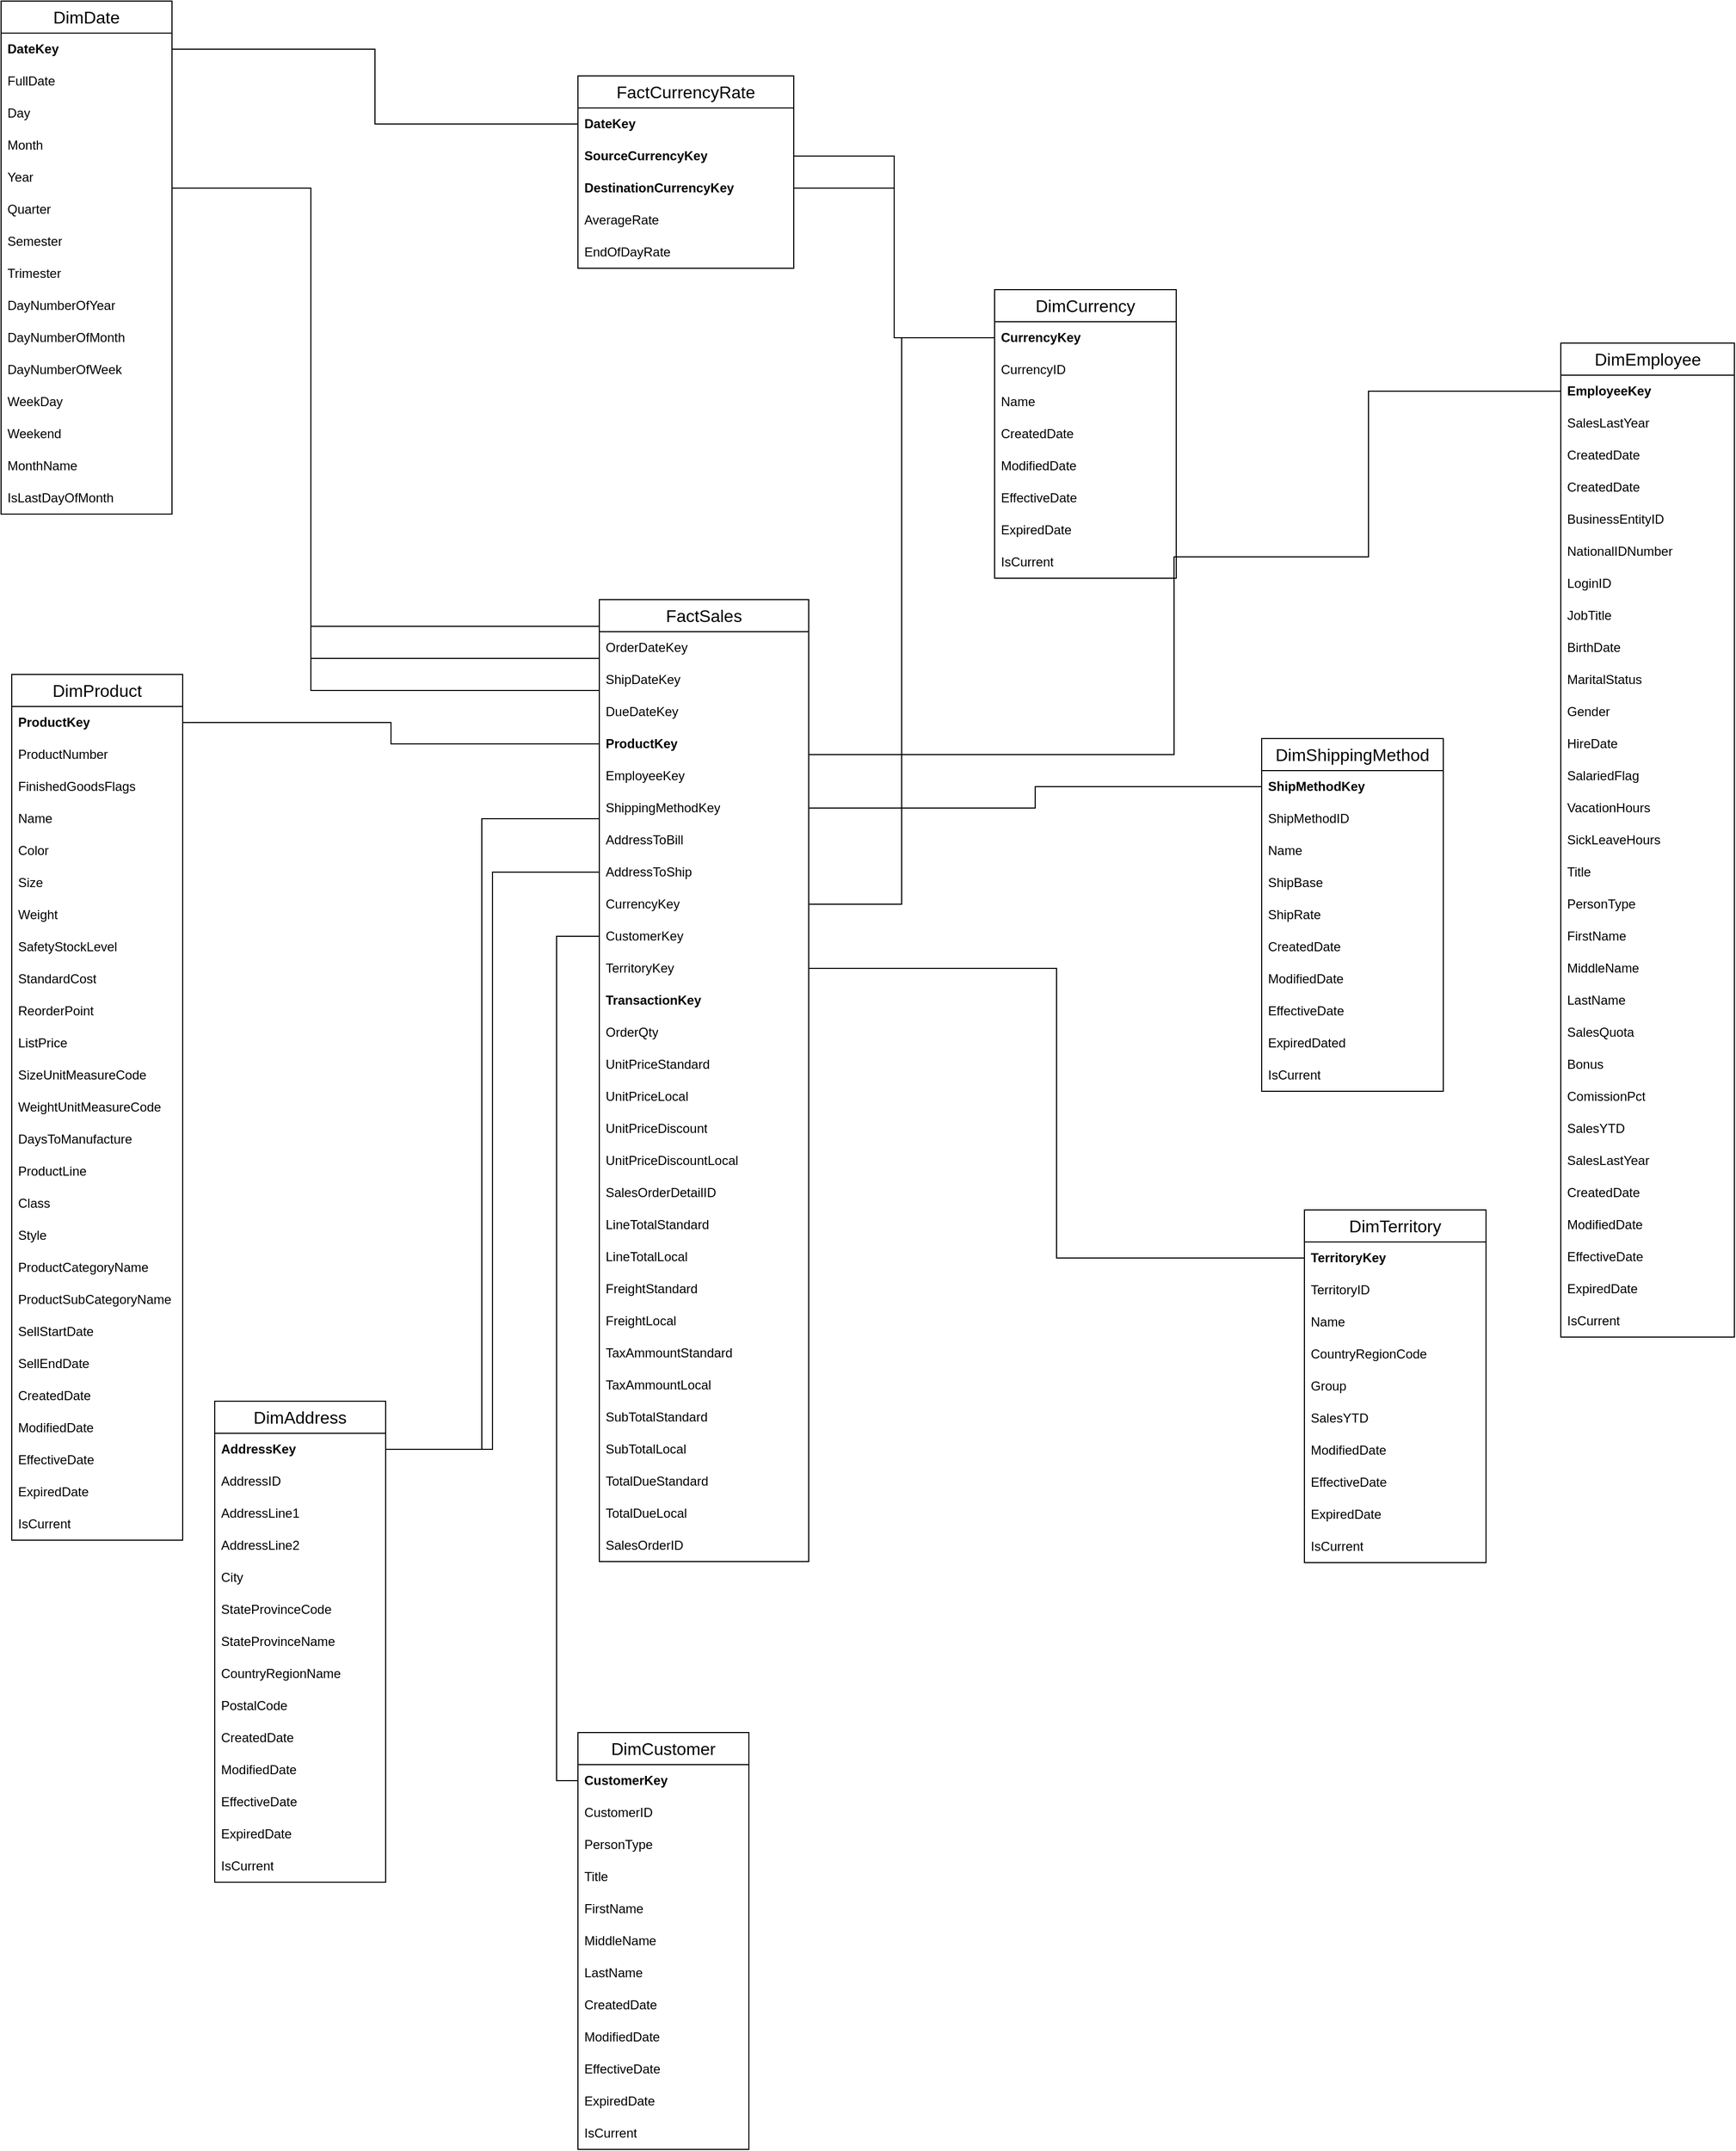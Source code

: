 <mxfile version="22.1.2" type="device">
  <diagram name="Página-1" id="Q-dzMbbm28xhSQIxFqhs">
    <mxGraphModel dx="1863" dy="2944" grid="1" gridSize="10" guides="1" tooltips="1" connect="1" arrows="1" fold="1" page="1" pageScale="1" pageWidth="827" pageHeight="1169" math="0" shadow="0">
      <root>
        <mxCell id="0" />
        <mxCell id="1" parent="0" />
        <mxCell id="c5LJ12ENoQJ3aCximBec-11" value="&lt;font style=&quot;font-size: 16px;&quot;&gt;FactCurrencyRate&lt;/font&gt;" style="swimlane;fontStyle=0;childLayout=stackLayout;horizontal=1;startSize=30;horizontalStack=0;resizeParent=1;resizeParentMax=0;resizeLast=0;collapsible=1;marginBottom=0;whiteSpace=wrap;html=1;" parent="1" vertex="1">
          <mxGeometry x="330" y="-1780" width="202" height="180" as="geometry" />
        </mxCell>
        <mxCell id="c5LJ12ENoQJ3aCximBec-12" value="DateKey" style="text;strokeColor=none;fillColor=none;align=left;verticalAlign=middle;spacingLeft=4;spacingRight=4;overflow=hidden;points=[[0,0.5],[1,0.5]];portConstraint=eastwest;rotatable=0;whiteSpace=wrap;html=1;fontStyle=1" parent="c5LJ12ENoQJ3aCximBec-11" vertex="1">
          <mxGeometry y="30" width="202" height="30" as="geometry" />
        </mxCell>
        <mxCell id="c5LJ12ENoQJ3aCximBec-13" value="SourceCurrencyKey" style="text;strokeColor=none;fillColor=none;align=left;verticalAlign=middle;spacingLeft=4;spacingRight=4;overflow=hidden;points=[[0,0.5],[1,0.5]];portConstraint=eastwest;rotatable=0;whiteSpace=wrap;html=1;fontStyle=1" parent="c5LJ12ENoQJ3aCximBec-11" vertex="1">
          <mxGeometry y="60" width="202" height="30" as="geometry" />
        </mxCell>
        <mxCell id="c5LJ12ENoQJ3aCximBec-14" value="DestinationCurrencyKey" style="text;strokeColor=none;fillColor=none;align=left;verticalAlign=middle;spacingLeft=4;spacingRight=4;overflow=hidden;points=[[0,0.5],[1,0.5]];portConstraint=eastwest;rotatable=0;whiteSpace=wrap;html=1;fontStyle=1" parent="c5LJ12ENoQJ3aCximBec-11" vertex="1">
          <mxGeometry y="90" width="202" height="30" as="geometry" />
        </mxCell>
        <mxCell id="c5LJ12ENoQJ3aCximBec-78" value="AverageRate" style="text;strokeColor=none;fillColor=none;align=left;verticalAlign=middle;spacingLeft=4;spacingRight=4;overflow=hidden;points=[[0,0.5],[1,0.5]];portConstraint=eastwest;rotatable=0;whiteSpace=wrap;html=1;" parent="c5LJ12ENoQJ3aCximBec-11" vertex="1">
          <mxGeometry y="120" width="202" height="30" as="geometry" />
        </mxCell>
        <mxCell id="c5LJ12ENoQJ3aCximBec-79" value="EndOfDayRate" style="text;strokeColor=none;fillColor=none;align=left;verticalAlign=middle;spacingLeft=4;spacingRight=4;overflow=hidden;points=[[0,0.5],[1,0.5]];portConstraint=eastwest;rotatable=0;whiteSpace=wrap;html=1;" parent="c5LJ12ENoQJ3aCximBec-11" vertex="1">
          <mxGeometry y="150" width="202" height="30" as="geometry" />
        </mxCell>
        <mxCell id="c5LJ12ENoQJ3aCximBec-19" value="&lt;font style=&quot;font-size: 16px;&quot;&gt;DimDate&lt;/font&gt;" style="swimlane;fontStyle=0;childLayout=stackLayout;horizontal=1;startSize=30;horizontalStack=0;resizeParent=1;resizeParentMax=0;resizeLast=0;collapsible=1;marginBottom=0;whiteSpace=wrap;html=1;" parent="1" vertex="1">
          <mxGeometry x="-210" y="-1850" width="160" height="480" as="geometry" />
        </mxCell>
        <mxCell id="c5LJ12ENoQJ3aCximBec-20" value="&lt;b&gt;DateKey&lt;/b&gt;" style="text;strokeColor=none;fillColor=none;align=left;verticalAlign=middle;spacingLeft=4;spacingRight=4;overflow=hidden;points=[[0,0.5],[1,0.5]];portConstraint=eastwest;rotatable=0;whiteSpace=wrap;html=1;" parent="c5LJ12ENoQJ3aCximBec-19" vertex="1">
          <mxGeometry y="30" width="160" height="30" as="geometry" />
        </mxCell>
        <mxCell id="c5LJ12ENoQJ3aCximBec-21" value="&lt;span style=&quot;font-weight: normal;&quot;&gt;FullDate&lt;/span&gt;" style="text;strokeColor=none;fillColor=none;align=left;verticalAlign=middle;spacingLeft=4;spacingRight=4;overflow=hidden;points=[[0,0.5],[1,0.5]];portConstraint=eastwest;rotatable=0;whiteSpace=wrap;html=1;fontStyle=1" parent="c5LJ12ENoQJ3aCximBec-19" vertex="1">
          <mxGeometry y="60" width="160" height="30" as="geometry" />
        </mxCell>
        <mxCell id="c5LJ12ENoQJ3aCximBec-22" value="Day" style="text;strokeColor=none;fillColor=none;align=left;verticalAlign=middle;spacingLeft=4;spacingRight=4;overflow=hidden;points=[[0,0.5],[1,0.5]];portConstraint=eastwest;rotatable=0;whiteSpace=wrap;html=1;" parent="c5LJ12ENoQJ3aCximBec-19" vertex="1">
          <mxGeometry y="90" width="160" height="30" as="geometry" />
        </mxCell>
        <mxCell id="c5LJ12ENoQJ3aCximBec-64" value="Month" style="text;strokeColor=none;fillColor=none;align=left;verticalAlign=middle;spacingLeft=4;spacingRight=4;overflow=hidden;points=[[0,0.5],[1,0.5]];portConstraint=eastwest;rotatable=0;whiteSpace=wrap;html=1;" parent="c5LJ12ENoQJ3aCximBec-19" vertex="1">
          <mxGeometry y="120" width="160" height="30" as="geometry" />
        </mxCell>
        <mxCell id="c5LJ12ENoQJ3aCximBec-80" value="Year" style="text;strokeColor=none;fillColor=none;align=left;verticalAlign=middle;spacingLeft=4;spacingRight=4;overflow=hidden;points=[[0,0.5],[1,0.5]];portConstraint=eastwest;rotatable=0;whiteSpace=wrap;html=1;" parent="c5LJ12ENoQJ3aCximBec-19" vertex="1">
          <mxGeometry y="150" width="160" height="30" as="geometry" />
        </mxCell>
        <mxCell id="c5LJ12ENoQJ3aCximBec-81" value="Quarter" style="text;strokeColor=none;fillColor=none;align=left;verticalAlign=middle;spacingLeft=4;spacingRight=4;overflow=hidden;points=[[0,0.5],[1,0.5]];portConstraint=eastwest;rotatable=0;whiteSpace=wrap;html=1;" parent="c5LJ12ENoQJ3aCximBec-19" vertex="1">
          <mxGeometry y="180" width="160" height="30" as="geometry" />
        </mxCell>
        <mxCell id="c5LJ12ENoQJ3aCximBec-82" value="Semester" style="text;strokeColor=none;fillColor=none;align=left;verticalAlign=middle;spacingLeft=4;spacingRight=4;overflow=hidden;points=[[0,0.5],[1,0.5]];portConstraint=eastwest;rotatable=0;whiteSpace=wrap;html=1;" parent="c5LJ12ENoQJ3aCximBec-19" vertex="1">
          <mxGeometry y="210" width="160" height="30" as="geometry" />
        </mxCell>
        <mxCell id="c5LJ12ENoQJ3aCximBec-139" value="Trimester" style="text;strokeColor=none;fillColor=none;align=left;verticalAlign=middle;spacingLeft=4;spacingRight=4;overflow=hidden;points=[[0,0.5],[1,0.5]];portConstraint=eastwest;rotatable=0;whiteSpace=wrap;html=1;" parent="c5LJ12ENoQJ3aCximBec-19" vertex="1">
          <mxGeometry y="240" width="160" height="30" as="geometry" />
        </mxCell>
        <mxCell id="c5LJ12ENoQJ3aCximBec-140" value="DayNumberOfYear" style="text;strokeColor=none;fillColor=none;align=left;verticalAlign=middle;spacingLeft=4;spacingRight=4;overflow=hidden;points=[[0,0.5],[1,0.5]];portConstraint=eastwest;rotatable=0;whiteSpace=wrap;html=1;" parent="c5LJ12ENoQJ3aCximBec-19" vertex="1">
          <mxGeometry y="270" width="160" height="30" as="geometry" />
        </mxCell>
        <mxCell id="c5LJ12ENoQJ3aCximBec-141" value="DayNumberOfMonth" style="text;strokeColor=none;fillColor=none;align=left;verticalAlign=middle;spacingLeft=4;spacingRight=4;overflow=hidden;points=[[0,0.5],[1,0.5]];portConstraint=eastwest;rotatable=0;whiteSpace=wrap;html=1;" parent="c5LJ12ENoQJ3aCximBec-19" vertex="1">
          <mxGeometry y="300" width="160" height="30" as="geometry" />
        </mxCell>
        <mxCell id="c5LJ12ENoQJ3aCximBec-142" value="DayNumberOfWeek" style="text;strokeColor=none;fillColor=none;align=left;verticalAlign=middle;spacingLeft=4;spacingRight=4;overflow=hidden;points=[[0,0.5],[1,0.5]];portConstraint=eastwest;rotatable=0;whiteSpace=wrap;html=1;" parent="c5LJ12ENoQJ3aCximBec-19" vertex="1">
          <mxGeometry y="330" width="160" height="30" as="geometry" />
        </mxCell>
        <mxCell id="c5LJ12ENoQJ3aCximBec-143" value="WeekDay" style="text;strokeColor=none;fillColor=none;align=left;verticalAlign=middle;spacingLeft=4;spacingRight=4;overflow=hidden;points=[[0,0.5],[1,0.5]];portConstraint=eastwest;rotatable=0;whiteSpace=wrap;html=1;" parent="c5LJ12ENoQJ3aCximBec-19" vertex="1">
          <mxGeometry y="360" width="160" height="30" as="geometry" />
        </mxCell>
        <mxCell id="c5LJ12ENoQJ3aCximBec-144" value="Weekend" style="text;strokeColor=none;fillColor=none;align=left;verticalAlign=middle;spacingLeft=4;spacingRight=4;overflow=hidden;points=[[0,0.5],[1,0.5]];portConstraint=eastwest;rotatable=0;whiteSpace=wrap;html=1;" parent="c5LJ12ENoQJ3aCximBec-19" vertex="1">
          <mxGeometry y="390" width="160" height="30" as="geometry" />
        </mxCell>
        <mxCell id="c5LJ12ENoQJ3aCximBec-145" value="MonthName" style="text;strokeColor=none;fillColor=none;align=left;verticalAlign=middle;spacingLeft=4;spacingRight=4;overflow=hidden;points=[[0,0.5],[1,0.5]];portConstraint=eastwest;rotatable=0;whiteSpace=wrap;html=1;" parent="c5LJ12ENoQJ3aCximBec-19" vertex="1">
          <mxGeometry y="420" width="160" height="30" as="geometry" />
        </mxCell>
        <mxCell id="nglCEGCNSEPZ7qh6n_Tq-1" value="IsLastDayOfMonth" style="text;strokeColor=none;fillColor=none;align=left;verticalAlign=middle;spacingLeft=4;spacingRight=4;overflow=hidden;points=[[0,0.5],[1,0.5]];portConstraint=eastwest;rotatable=0;whiteSpace=wrap;html=1;" vertex="1" parent="c5LJ12ENoQJ3aCximBec-19">
          <mxGeometry y="450" width="160" height="30" as="geometry" />
        </mxCell>
        <mxCell id="c5LJ12ENoQJ3aCximBec-24" value="&lt;font style=&quot;font-size: 16px;&quot;&gt;DimProduct&lt;/font&gt;" style="swimlane;fontStyle=0;childLayout=stackLayout;horizontal=1;startSize=30;horizontalStack=0;resizeParent=1;resizeParentMax=0;resizeLast=0;collapsible=1;marginBottom=0;whiteSpace=wrap;html=1;" parent="1" vertex="1">
          <mxGeometry x="-200" y="-1220" width="160" height="810" as="geometry" />
        </mxCell>
        <mxCell id="c5LJ12ENoQJ3aCximBec-25" value="ProductKey" style="text;strokeColor=none;fillColor=none;align=left;verticalAlign=middle;spacingLeft=4;spacingRight=4;overflow=hidden;points=[[0,0.5],[1,0.5]];portConstraint=eastwest;rotatable=0;whiteSpace=wrap;html=1;fontStyle=1" parent="c5LJ12ENoQJ3aCximBec-24" vertex="1">
          <mxGeometry y="30" width="160" height="30" as="geometry" />
        </mxCell>
        <mxCell id="c5LJ12ENoQJ3aCximBec-26" value="ProductNumber" style="text;strokeColor=none;fillColor=none;align=left;verticalAlign=middle;spacingLeft=4;spacingRight=4;overflow=hidden;points=[[0,0.5],[1,0.5]];portConstraint=eastwest;rotatable=0;whiteSpace=wrap;html=1;" parent="c5LJ12ENoQJ3aCximBec-24" vertex="1">
          <mxGeometry y="60" width="160" height="30" as="geometry" />
        </mxCell>
        <mxCell id="c5LJ12ENoQJ3aCximBec-162" value="FinishedGoodsFlags" style="text;strokeColor=none;fillColor=none;align=left;verticalAlign=middle;spacingLeft=4;spacingRight=4;overflow=hidden;points=[[0,0.5],[1,0.5]];portConstraint=eastwest;rotatable=0;whiteSpace=wrap;html=1;" parent="c5LJ12ENoQJ3aCximBec-24" vertex="1">
          <mxGeometry y="90" width="160" height="30" as="geometry" />
        </mxCell>
        <mxCell id="c5LJ12ENoQJ3aCximBec-27" value="Name" style="text;strokeColor=none;fillColor=none;align=left;verticalAlign=middle;spacingLeft=4;spacingRight=4;overflow=hidden;points=[[0,0.5],[1,0.5]];portConstraint=eastwest;rotatable=0;whiteSpace=wrap;html=1;" parent="c5LJ12ENoQJ3aCximBec-24" vertex="1">
          <mxGeometry y="120" width="160" height="30" as="geometry" />
        </mxCell>
        <mxCell id="c5LJ12ENoQJ3aCximBec-83" value="Color" style="text;strokeColor=none;fillColor=none;align=left;verticalAlign=middle;spacingLeft=4;spacingRight=4;overflow=hidden;points=[[0,0.5],[1,0.5]];portConstraint=eastwest;rotatable=0;whiteSpace=wrap;html=1;" parent="c5LJ12ENoQJ3aCximBec-24" vertex="1">
          <mxGeometry y="150" width="160" height="30" as="geometry" />
        </mxCell>
        <mxCell id="c5LJ12ENoQJ3aCximBec-84" value="Size" style="text;strokeColor=none;fillColor=none;align=left;verticalAlign=middle;spacingLeft=4;spacingRight=4;overflow=hidden;points=[[0,0.5],[1,0.5]];portConstraint=eastwest;rotatable=0;whiteSpace=wrap;html=1;" parent="c5LJ12ENoQJ3aCximBec-24" vertex="1">
          <mxGeometry y="180" width="160" height="30" as="geometry" />
        </mxCell>
        <mxCell id="c5LJ12ENoQJ3aCximBec-85" value="Weight" style="text;strokeColor=none;fillColor=none;align=left;verticalAlign=middle;spacingLeft=4;spacingRight=4;overflow=hidden;points=[[0,0.5],[1,0.5]];portConstraint=eastwest;rotatable=0;whiteSpace=wrap;html=1;" parent="c5LJ12ENoQJ3aCximBec-24" vertex="1">
          <mxGeometry y="210" width="160" height="30" as="geometry" />
        </mxCell>
        <mxCell id="c5LJ12ENoQJ3aCximBec-161" value="SafetyStockLevel" style="text;strokeColor=none;fillColor=none;align=left;verticalAlign=middle;spacingLeft=4;spacingRight=4;overflow=hidden;points=[[0,0.5],[1,0.5]];portConstraint=eastwest;rotatable=0;whiteSpace=wrap;html=1;" parent="c5LJ12ENoQJ3aCximBec-24" vertex="1">
          <mxGeometry y="240" width="160" height="30" as="geometry" />
        </mxCell>
        <mxCell id="c5LJ12ENoQJ3aCximBec-86" value="StandardCost" style="text;strokeColor=none;fillColor=none;align=left;verticalAlign=middle;spacingLeft=4;spacingRight=4;overflow=hidden;points=[[0,0.5],[1,0.5]];portConstraint=eastwest;rotatable=0;whiteSpace=wrap;html=1;" parent="c5LJ12ENoQJ3aCximBec-24" vertex="1">
          <mxGeometry y="270" width="160" height="30" as="geometry" />
        </mxCell>
        <mxCell id="c5LJ12ENoQJ3aCximBec-160" value="ReorderPoint" style="text;strokeColor=none;fillColor=none;align=left;verticalAlign=middle;spacingLeft=4;spacingRight=4;overflow=hidden;points=[[0,0.5],[1,0.5]];portConstraint=eastwest;rotatable=0;whiteSpace=wrap;html=1;" parent="c5LJ12ENoQJ3aCximBec-24" vertex="1">
          <mxGeometry y="300" width="160" height="30" as="geometry" />
        </mxCell>
        <mxCell id="c5LJ12ENoQJ3aCximBec-87" value="ListPrice" style="text;strokeColor=none;fillColor=none;align=left;verticalAlign=middle;spacingLeft=4;spacingRight=4;overflow=hidden;points=[[0,0.5],[1,0.5]];portConstraint=eastwest;rotatable=0;whiteSpace=wrap;html=1;" parent="c5LJ12ENoQJ3aCximBec-24" vertex="1">
          <mxGeometry y="330" width="160" height="30" as="geometry" />
        </mxCell>
        <mxCell id="c5LJ12ENoQJ3aCximBec-88" value="SizeUnitMeasureCode" style="text;strokeColor=none;fillColor=none;align=left;verticalAlign=middle;spacingLeft=4;spacingRight=4;overflow=hidden;points=[[0,0.5],[1,0.5]];portConstraint=eastwest;rotatable=0;whiteSpace=wrap;html=1;" parent="c5LJ12ENoQJ3aCximBec-24" vertex="1">
          <mxGeometry y="360" width="160" height="30" as="geometry" />
        </mxCell>
        <mxCell id="c5LJ12ENoQJ3aCximBec-89" value=" WeightUnitMeasureCode" style="text;strokeColor=none;fillColor=none;align=left;verticalAlign=middle;spacingLeft=4;spacingRight=4;overflow=hidden;points=[[0,0.5],[1,0.5]];portConstraint=eastwest;rotatable=0;whiteSpace=wrap;html=1;" parent="c5LJ12ENoQJ3aCximBec-24" vertex="1">
          <mxGeometry y="390" width="160" height="30" as="geometry" />
        </mxCell>
        <mxCell id="c5LJ12ENoQJ3aCximBec-90" value="DaysToManufacture" style="text;strokeColor=none;fillColor=none;align=left;verticalAlign=middle;spacingLeft=4;spacingRight=4;overflow=hidden;points=[[0,0.5],[1,0.5]];portConstraint=eastwest;rotatable=0;whiteSpace=wrap;html=1;" parent="c5LJ12ENoQJ3aCximBec-24" vertex="1">
          <mxGeometry y="420" width="160" height="30" as="geometry" />
        </mxCell>
        <mxCell id="c5LJ12ENoQJ3aCximBec-91" value="ProductLine" style="text;strokeColor=none;fillColor=none;align=left;verticalAlign=middle;spacingLeft=4;spacingRight=4;overflow=hidden;points=[[0,0.5],[1,0.5]];portConstraint=eastwest;rotatable=0;whiteSpace=wrap;html=1;" parent="c5LJ12ENoQJ3aCximBec-24" vertex="1">
          <mxGeometry y="450" width="160" height="30" as="geometry" />
        </mxCell>
        <mxCell id="c5LJ12ENoQJ3aCximBec-92" value="Class" style="text;strokeColor=none;fillColor=none;align=left;verticalAlign=middle;spacingLeft=4;spacingRight=4;overflow=hidden;points=[[0,0.5],[1,0.5]];portConstraint=eastwest;rotatable=0;whiteSpace=wrap;html=1;" parent="c5LJ12ENoQJ3aCximBec-24" vertex="1">
          <mxGeometry y="480" width="160" height="30" as="geometry" />
        </mxCell>
        <mxCell id="c5LJ12ENoQJ3aCximBec-93" value="Style" style="text;strokeColor=none;fillColor=none;align=left;verticalAlign=middle;spacingLeft=4;spacingRight=4;overflow=hidden;points=[[0,0.5],[1,0.5]];portConstraint=eastwest;rotatable=0;whiteSpace=wrap;html=1;" parent="c5LJ12ENoQJ3aCximBec-24" vertex="1">
          <mxGeometry y="510" width="160" height="30" as="geometry" />
        </mxCell>
        <mxCell id="c5LJ12ENoQJ3aCximBec-153" value="ProductCategoryName" style="text;strokeColor=none;fillColor=none;align=left;verticalAlign=middle;spacingLeft=4;spacingRight=4;overflow=hidden;points=[[0,0.5],[1,0.5]];portConstraint=eastwest;rotatable=0;whiteSpace=wrap;html=1;" parent="c5LJ12ENoQJ3aCximBec-24" vertex="1">
          <mxGeometry y="540" width="160" height="30" as="geometry" />
        </mxCell>
        <mxCell id="c5LJ12ENoQJ3aCximBec-94" value="ProductSubCategoryName" style="text;strokeColor=none;fillColor=none;align=left;verticalAlign=middle;spacingLeft=4;spacingRight=4;overflow=hidden;points=[[0,0.5],[1,0.5]];portConstraint=eastwest;rotatable=0;whiteSpace=wrap;html=1;" parent="c5LJ12ENoQJ3aCximBec-24" vertex="1">
          <mxGeometry y="570" width="160" height="30" as="geometry" />
        </mxCell>
        <mxCell id="c5LJ12ENoQJ3aCximBec-95" value="SellStartDate" style="text;strokeColor=none;fillColor=none;align=left;verticalAlign=middle;spacingLeft=4;spacingRight=4;overflow=hidden;points=[[0,0.5],[1,0.5]];portConstraint=eastwest;rotatable=0;whiteSpace=wrap;html=1;" parent="c5LJ12ENoQJ3aCximBec-24" vertex="1">
          <mxGeometry y="600" width="160" height="30" as="geometry" />
        </mxCell>
        <mxCell id="c5LJ12ENoQJ3aCximBec-96" value="SellEndDate" style="text;strokeColor=none;fillColor=none;align=left;verticalAlign=middle;spacingLeft=4;spacingRight=4;overflow=hidden;points=[[0,0.5],[1,0.5]];portConstraint=eastwest;rotatable=0;whiteSpace=wrap;html=1;" parent="c5LJ12ENoQJ3aCximBec-24" vertex="1">
          <mxGeometry y="630" width="160" height="30" as="geometry" />
        </mxCell>
        <mxCell id="c5LJ12ENoQJ3aCximBec-97" value="CreatedDate" style="text;strokeColor=none;fillColor=none;align=left;verticalAlign=middle;spacingLeft=4;spacingRight=4;overflow=hidden;points=[[0,0.5],[1,0.5]];portConstraint=eastwest;rotatable=0;whiteSpace=wrap;html=1;" parent="c5LJ12ENoQJ3aCximBec-24" vertex="1">
          <mxGeometry y="660" width="160" height="30" as="geometry" />
        </mxCell>
        <mxCell id="c5LJ12ENoQJ3aCximBec-98" value="ModifiedDate" style="text;strokeColor=none;fillColor=none;align=left;verticalAlign=middle;spacingLeft=4;spacingRight=4;overflow=hidden;points=[[0,0.5],[1,0.5]];portConstraint=eastwest;rotatable=0;whiteSpace=wrap;html=1;" parent="c5LJ12ENoQJ3aCximBec-24" vertex="1">
          <mxGeometry y="690" width="160" height="30" as="geometry" />
        </mxCell>
        <mxCell id="lOXwnsekOD-3nO-e9Cy0-15" value="EffectiveDate" style="text;strokeColor=none;fillColor=none;align=left;verticalAlign=middle;spacingLeft=4;spacingRight=4;overflow=hidden;points=[[0,0.5],[1,0.5]];portConstraint=eastwest;rotatable=0;whiteSpace=wrap;html=1;" parent="c5LJ12ENoQJ3aCximBec-24" vertex="1">
          <mxGeometry y="720" width="160" height="30" as="geometry" />
        </mxCell>
        <mxCell id="lOXwnsekOD-3nO-e9Cy0-16" value="ExpiredDate" style="text;strokeColor=none;fillColor=none;align=left;verticalAlign=middle;spacingLeft=4;spacingRight=4;overflow=hidden;points=[[0,0.5],[1,0.5]];portConstraint=eastwest;rotatable=0;whiteSpace=wrap;html=1;" parent="c5LJ12ENoQJ3aCximBec-24" vertex="1">
          <mxGeometry y="750" width="160" height="30" as="geometry" />
        </mxCell>
        <mxCell id="c5LJ12ENoQJ3aCximBec-151" value="IsCurrent" style="text;strokeColor=none;fillColor=none;align=left;verticalAlign=middle;spacingLeft=4;spacingRight=4;overflow=hidden;points=[[0,0.5],[1,0.5]];portConstraint=eastwest;rotatable=0;whiteSpace=wrap;html=1;" parent="c5LJ12ENoQJ3aCximBec-24" vertex="1">
          <mxGeometry y="780" width="160" height="30" as="geometry" />
        </mxCell>
        <mxCell id="c5LJ12ENoQJ3aCximBec-28" value="&lt;font style=&quot;font-size: 16px;&quot;&gt;DimCustomer&lt;/font&gt;" style="swimlane;fontStyle=0;childLayout=stackLayout;horizontal=1;startSize=30;horizontalStack=0;resizeParent=1;resizeParentMax=0;resizeLast=0;collapsible=1;marginBottom=0;whiteSpace=wrap;html=1;" parent="1" vertex="1">
          <mxGeometry x="330" y="-230" width="160" height="390" as="geometry" />
        </mxCell>
        <mxCell id="c5LJ12ENoQJ3aCximBec-29" value="&lt;b&gt; CustomerKey&lt;/b&gt;" style="text;strokeColor=none;fillColor=none;align=left;verticalAlign=middle;spacingLeft=4;spacingRight=4;overflow=hidden;points=[[0,0.5],[1,0.5]];portConstraint=eastwest;rotatable=0;whiteSpace=wrap;html=1;" parent="c5LJ12ENoQJ3aCximBec-28" vertex="1">
          <mxGeometry y="30" width="160" height="30" as="geometry" />
        </mxCell>
        <mxCell id="c5LJ12ENoQJ3aCximBec-30" value="CustomerID" style="text;strokeColor=none;fillColor=none;align=left;verticalAlign=middle;spacingLeft=4;spacingRight=4;overflow=hidden;points=[[0,0.5],[1,0.5]];portConstraint=eastwest;rotatable=0;whiteSpace=wrap;html=1;" parent="c5LJ12ENoQJ3aCximBec-28" vertex="1">
          <mxGeometry y="60" width="160" height="30" as="geometry" />
        </mxCell>
        <mxCell id="c5LJ12ENoQJ3aCximBec-31" value="PersonType" style="text;strokeColor=none;fillColor=none;align=left;verticalAlign=middle;spacingLeft=4;spacingRight=4;overflow=hidden;points=[[0,0.5],[1,0.5]];portConstraint=eastwest;rotatable=0;whiteSpace=wrap;html=1;" parent="c5LJ12ENoQJ3aCximBec-28" vertex="1">
          <mxGeometry y="90" width="160" height="30" as="geometry" />
        </mxCell>
        <mxCell id="c5LJ12ENoQJ3aCximBec-163" value="Title" style="text;strokeColor=none;fillColor=none;align=left;verticalAlign=middle;spacingLeft=4;spacingRight=4;overflow=hidden;points=[[0,0.5],[1,0.5]];portConstraint=eastwest;rotatable=0;whiteSpace=wrap;html=1;" parent="c5LJ12ENoQJ3aCximBec-28" vertex="1">
          <mxGeometry y="120" width="160" height="30" as="geometry" />
        </mxCell>
        <mxCell id="c5LJ12ENoQJ3aCximBec-99" value="FirstName" style="text;strokeColor=none;fillColor=none;align=left;verticalAlign=middle;spacingLeft=4;spacingRight=4;overflow=hidden;points=[[0,0.5],[1,0.5]];portConstraint=eastwest;rotatable=0;whiteSpace=wrap;html=1;" parent="c5LJ12ENoQJ3aCximBec-28" vertex="1">
          <mxGeometry y="150" width="160" height="30" as="geometry" />
        </mxCell>
        <mxCell id="c5LJ12ENoQJ3aCximBec-100" value="MiddleName" style="text;strokeColor=none;fillColor=none;align=left;verticalAlign=middle;spacingLeft=4;spacingRight=4;overflow=hidden;points=[[0,0.5],[1,0.5]];portConstraint=eastwest;rotatable=0;whiteSpace=wrap;html=1;" parent="c5LJ12ENoQJ3aCximBec-28" vertex="1">
          <mxGeometry y="180" width="160" height="30" as="geometry" />
        </mxCell>
        <mxCell id="c5LJ12ENoQJ3aCximBec-102" value="LastName" style="text;strokeColor=none;fillColor=none;align=left;verticalAlign=middle;spacingLeft=4;spacingRight=4;overflow=hidden;points=[[0,0.5],[1,0.5]];portConstraint=eastwest;rotatable=0;whiteSpace=wrap;html=1;" parent="c5LJ12ENoQJ3aCximBec-28" vertex="1">
          <mxGeometry y="210" width="160" height="30" as="geometry" />
        </mxCell>
        <mxCell id="c5LJ12ENoQJ3aCximBec-103" value="CreatedDate" style="text;strokeColor=none;fillColor=none;align=left;verticalAlign=middle;spacingLeft=4;spacingRight=4;overflow=hidden;points=[[0,0.5],[1,0.5]];portConstraint=eastwest;rotatable=0;whiteSpace=wrap;html=1;" parent="c5LJ12ENoQJ3aCximBec-28" vertex="1">
          <mxGeometry y="240" width="160" height="30" as="geometry" />
        </mxCell>
        <mxCell id="c5LJ12ENoQJ3aCximBec-104" value="ModifiedDate" style="text;strokeColor=none;fillColor=none;align=left;verticalAlign=middle;spacingLeft=4;spacingRight=4;overflow=hidden;points=[[0,0.5],[1,0.5]];portConstraint=eastwest;rotatable=0;whiteSpace=wrap;html=1;" parent="c5LJ12ENoQJ3aCximBec-28" vertex="1">
          <mxGeometry y="270" width="160" height="30" as="geometry" />
        </mxCell>
        <mxCell id="lOXwnsekOD-3nO-e9Cy0-20" value="EffectiveDate" style="text;strokeColor=none;fillColor=none;align=left;verticalAlign=middle;spacingLeft=4;spacingRight=4;overflow=hidden;points=[[0,0.5],[1,0.5]];portConstraint=eastwest;rotatable=0;whiteSpace=wrap;html=1;" parent="c5LJ12ENoQJ3aCximBec-28" vertex="1">
          <mxGeometry y="300" width="160" height="30" as="geometry" />
        </mxCell>
        <mxCell id="lOXwnsekOD-3nO-e9Cy0-21" value="ExpiredDate" style="text;strokeColor=none;fillColor=none;align=left;verticalAlign=middle;spacingLeft=4;spacingRight=4;overflow=hidden;points=[[0,0.5],[1,0.5]];portConstraint=eastwest;rotatable=0;whiteSpace=wrap;html=1;" parent="c5LJ12ENoQJ3aCximBec-28" vertex="1">
          <mxGeometry y="330" width="160" height="30" as="geometry" />
        </mxCell>
        <mxCell id="c5LJ12ENoQJ3aCximBec-146" value="IsCurrent" style="text;strokeColor=none;fillColor=none;align=left;verticalAlign=middle;spacingLeft=4;spacingRight=4;overflow=hidden;points=[[0,0.5],[1,0.5]];portConstraint=eastwest;rotatable=0;whiteSpace=wrap;html=1;" parent="c5LJ12ENoQJ3aCximBec-28" vertex="1">
          <mxGeometry y="360" width="160" height="30" as="geometry" />
        </mxCell>
        <mxCell id="c5LJ12ENoQJ3aCximBec-32" value="&lt;font style=&quot;font-size: 16px;&quot;&gt;DimEmployee&lt;/font&gt;" style="swimlane;fontStyle=0;childLayout=stackLayout;horizontal=1;startSize=30;horizontalStack=0;resizeParent=1;resizeParentMax=0;resizeLast=0;collapsible=1;marginBottom=0;whiteSpace=wrap;html=1;" parent="1" vertex="1">
          <mxGeometry x="1250" y="-1530" width="162.5" height="930" as="geometry" />
        </mxCell>
        <mxCell id="c5LJ12ENoQJ3aCximBec-33" value="&lt;b&gt;EmployeeKey&lt;/b&gt;" style="text;strokeColor=none;fillColor=none;align=left;verticalAlign=middle;spacingLeft=4;spacingRight=4;overflow=hidden;points=[[0,0.5],[1,0.5]];portConstraint=eastwest;rotatable=0;whiteSpace=wrap;html=1;" parent="c5LJ12ENoQJ3aCximBec-32" vertex="1">
          <mxGeometry y="30" width="162.5" height="30" as="geometry" />
        </mxCell>
        <mxCell id="c5LJ12ENoQJ3aCximBec-123" value="SalesLastYear" style="text;strokeColor=none;fillColor=none;align=left;verticalAlign=middle;spacingLeft=4;spacingRight=4;overflow=hidden;points=[[0,0.5],[1,0.5]];portConstraint=eastwest;rotatable=0;whiteSpace=wrap;html=1;" parent="c5LJ12ENoQJ3aCximBec-32" vertex="1">
          <mxGeometry y="60" width="162.5" height="30" as="geometry" />
        </mxCell>
        <mxCell id="WiNG1Lyjy8zmzZV9dCeJ-20" value="CreatedDate" style="text;strokeColor=none;fillColor=none;align=left;verticalAlign=middle;spacingLeft=4;spacingRight=4;overflow=hidden;points=[[0,0.5],[1,0.5]];portConstraint=eastwest;rotatable=0;whiteSpace=wrap;html=1;" parent="c5LJ12ENoQJ3aCximBec-32" vertex="1">
          <mxGeometry y="90" width="162.5" height="30" as="geometry" />
        </mxCell>
        <mxCell id="c5LJ12ENoQJ3aCximBec-124" value="CreatedDate" style="text;strokeColor=none;fillColor=none;align=left;verticalAlign=middle;spacingLeft=4;spacingRight=4;overflow=hidden;points=[[0,0.5],[1,0.5]];portConstraint=eastwest;rotatable=0;whiteSpace=wrap;html=1;" parent="c5LJ12ENoQJ3aCximBec-32" vertex="1">
          <mxGeometry y="120" width="162.5" height="30" as="geometry" />
        </mxCell>
        <mxCell id="c5LJ12ENoQJ3aCximBec-34" value="BusinessEntityID" style="text;strokeColor=none;fillColor=none;align=left;verticalAlign=middle;spacingLeft=4;spacingRight=4;overflow=hidden;points=[[0,0.5],[1,0.5]];portConstraint=eastwest;rotatable=0;whiteSpace=wrap;html=1;" parent="c5LJ12ENoQJ3aCximBec-32" vertex="1">
          <mxGeometry y="150" width="162.5" height="30" as="geometry" />
        </mxCell>
        <mxCell id="c5LJ12ENoQJ3aCximBec-35" value="NationalIDNumber" style="text;strokeColor=none;fillColor=none;align=left;verticalAlign=middle;spacingLeft=4;spacingRight=4;overflow=hidden;points=[[0,0.5],[1,0.5]];portConstraint=eastwest;rotatable=0;whiteSpace=wrap;html=1;" parent="c5LJ12ENoQJ3aCximBec-32" vertex="1">
          <mxGeometry y="180" width="162.5" height="30" as="geometry" />
        </mxCell>
        <mxCell id="c5LJ12ENoQJ3aCximBec-105" value="LoginID" style="text;strokeColor=none;fillColor=none;align=left;verticalAlign=middle;spacingLeft=4;spacingRight=4;overflow=hidden;points=[[0,0.5],[1,0.5]];portConstraint=eastwest;rotatable=0;whiteSpace=wrap;html=1;" parent="c5LJ12ENoQJ3aCximBec-32" vertex="1">
          <mxGeometry y="210" width="162.5" height="30" as="geometry" />
        </mxCell>
        <mxCell id="c5LJ12ENoQJ3aCximBec-106" value="JobTitle" style="text;strokeColor=none;fillColor=none;align=left;verticalAlign=middle;spacingLeft=4;spacingRight=4;overflow=hidden;points=[[0,0.5],[1,0.5]];portConstraint=eastwest;rotatable=0;whiteSpace=wrap;html=1;" parent="c5LJ12ENoQJ3aCximBec-32" vertex="1">
          <mxGeometry y="240" width="162.5" height="30" as="geometry" />
        </mxCell>
        <mxCell id="c5LJ12ENoQJ3aCximBec-107" value="BirthDate" style="text;strokeColor=none;fillColor=none;align=left;verticalAlign=middle;spacingLeft=4;spacingRight=4;overflow=hidden;points=[[0,0.5],[1,0.5]];portConstraint=eastwest;rotatable=0;whiteSpace=wrap;html=1;" parent="c5LJ12ENoQJ3aCximBec-32" vertex="1">
          <mxGeometry y="270" width="162.5" height="30" as="geometry" />
        </mxCell>
        <mxCell id="c5LJ12ENoQJ3aCximBec-108" value="MaritalStatus" style="text;strokeColor=none;fillColor=none;align=left;verticalAlign=middle;spacingLeft=4;spacingRight=4;overflow=hidden;points=[[0,0.5],[1,0.5]];portConstraint=eastwest;rotatable=0;whiteSpace=wrap;html=1;" parent="c5LJ12ENoQJ3aCximBec-32" vertex="1">
          <mxGeometry y="300" width="162.5" height="30" as="geometry" />
        </mxCell>
        <mxCell id="c5LJ12ENoQJ3aCximBec-109" value="Gender" style="text;strokeColor=none;fillColor=none;align=left;verticalAlign=middle;spacingLeft=4;spacingRight=4;overflow=hidden;points=[[0,0.5],[1,0.5]];portConstraint=eastwest;rotatable=0;whiteSpace=wrap;html=1;" parent="c5LJ12ENoQJ3aCximBec-32" vertex="1">
          <mxGeometry y="330" width="162.5" height="30" as="geometry" />
        </mxCell>
        <mxCell id="c5LJ12ENoQJ3aCximBec-110" value="HireDate" style="text;strokeColor=none;fillColor=none;align=left;verticalAlign=middle;spacingLeft=4;spacingRight=4;overflow=hidden;points=[[0,0.5],[1,0.5]];portConstraint=eastwest;rotatable=0;whiteSpace=wrap;html=1;" parent="c5LJ12ENoQJ3aCximBec-32" vertex="1">
          <mxGeometry y="360" width="162.5" height="30" as="geometry" />
        </mxCell>
        <mxCell id="c5LJ12ENoQJ3aCximBec-111" value="SalariedFlag" style="text;strokeColor=none;fillColor=none;align=left;verticalAlign=middle;spacingLeft=4;spacingRight=4;overflow=hidden;points=[[0,0.5],[1,0.5]];portConstraint=eastwest;rotatable=0;whiteSpace=wrap;html=1;" parent="c5LJ12ENoQJ3aCximBec-32" vertex="1">
          <mxGeometry y="390" width="162.5" height="30" as="geometry" />
        </mxCell>
        <mxCell id="c5LJ12ENoQJ3aCximBec-112" value="VacationHours" style="text;strokeColor=none;fillColor=none;align=left;verticalAlign=middle;spacingLeft=4;spacingRight=4;overflow=hidden;points=[[0,0.5],[1,0.5]];portConstraint=eastwest;rotatable=0;whiteSpace=wrap;html=1;" parent="c5LJ12ENoQJ3aCximBec-32" vertex="1">
          <mxGeometry y="420" width="162.5" height="30" as="geometry" />
        </mxCell>
        <mxCell id="c5LJ12ENoQJ3aCximBec-113" value="SickLeaveHours" style="text;strokeColor=none;fillColor=none;align=left;verticalAlign=middle;spacingLeft=4;spacingRight=4;overflow=hidden;points=[[0,0.5],[1,0.5]];portConstraint=eastwest;rotatable=0;whiteSpace=wrap;html=1;" parent="c5LJ12ENoQJ3aCximBec-32" vertex="1">
          <mxGeometry y="450" width="162.5" height="30" as="geometry" />
        </mxCell>
        <mxCell id="c5LJ12ENoQJ3aCximBec-164" value="Title" style="text;strokeColor=none;fillColor=none;align=left;verticalAlign=middle;spacingLeft=4;spacingRight=4;overflow=hidden;points=[[0,0.5],[1,0.5]];portConstraint=eastwest;rotatable=0;whiteSpace=wrap;html=1;" parent="c5LJ12ENoQJ3aCximBec-32" vertex="1">
          <mxGeometry y="480" width="162.5" height="30" as="geometry" />
        </mxCell>
        <mxCell id="c5LJ12ENoQJ3aCximBec-166" value="PersonType" style="text;strokeColor=none;fillColor=none;align=left;verticalAlign=middle;spacingLeft=4;spacingRight=4;overflow=hidden;points=[[0,0.5],[1,0.5]];portConstraint=eastwest;rotatable=0;whiteSpace=wrap;html=1;" parent="c5LJ12ENoQJ3aCximBec-32" vertex="1">
          <mxGeometry y="510" width="162.5" height="30" as="geometry" />
        </mxCell>
        <mxCell id="c5LJ12ENoQJ3aCximBec-170" value="FirstName" style="text;strokeColor=none;fillColor=none;align=left;verticalAlign=middle;spacingLeft=4;spacingRight=4;overflow=hidden;points=[[0,0.5],[1,0.5]];portConstraint=eastwest;rotatable=0;whiteSpace=wrap;html=1;" parent="c5LJ12ENoQJ3aCximBec-32" vertex="1">
          <mxGeometry y="540" width="162.5" height="30" as="geometry" />
        </mxCell>
        <mxCell id="c5LJ12ENoQJ3aCximBec-169" value="MiddleName" style="text;strokeColor=none;fillColor=none;align=left;verticalAlign=middle;spacingLeft=4;spacingRight=4;overflow=hidden;points=[[0,0.5],[1,0.5]];portConstraint=eastwest;rotatable=0;whiteSpace=wrap;html=1;" parent="c5LJ12ENoQJ3aCximBec-32" vertex="1">
          <mxGeometry y="570" width="162.5" height="30" as="geometry" />
        </mxCell>
        <mxCell id="c5LJ12ENoQJ3aCximBec-165" value="LastName" style="text;strokeColor=none;fillColor=none;align=left;verticalAlign=middle;spacingLeft=4;spacingRight=4;overflow=hidden;points=[[0,0.5],[1,0.5]];portConstraint=eastwest;rotatable=0;whiteSpace=wrap;html=1;" parent="c5LJ12ENoQJ3aCximBec-32" vertex="1">
          <mxGeometry y="600" width="162.5" height="30" as="geometry" />
        </mxCell>
        <mxCell id="c5LJ12ENoQJ3aCximBec-167" value="SalesQuota" style="text;strokeColor=none;fillColor=none;align=left;verticalAlign=middle;spacingLeft=4;spacingRight=4;overflow=hidden;points=[[0,0.5],[1,0.5]];portConstraint=eastwest;rotatable=0;whiteSpace=wrap;html=1;" parent="c5LJ12ENoQJ3aCximBec-32" vertex="1">
          <mxGeometry y="630" width="162.5" height="30" as="geometry" />
        </mxCell>
        <mxCell id="c5LJ12ENoQJ3aCximBec-171" value="Bonus" style="text;strokeColor=none;fillColor=none;align=left;verticalAlign=middle;spacingLeft=4;spacingRight=4;overflow=hidden;points=[[0,0.5],[1,0.5]];portConstraint=eastwest;rotatable=0;whiteSpace=wrap;html=1;" parent="c5LJ12ENoQJ3aCximBec-32" vertex="1">
          <mxGeometry y="660" width="162.5" height="30" as="geometry" />
        </mxCell>
        <mxCell id="c5LJ12ENoQJ3aCximBec-173" value="ComissionPct" style="text;strokeColor=none;fillColor=none;align=left;verticalAlign=middle;spacingLeft=4;spacingRight=4;overflow=hidden;points=[[0,0.5],[1,0.5]];portConstraint=eastwest;rotatable=0;whiteSpace=wrap;html=1;" parent="c5LJ12ENoQJ3aCximBec-32" vertex="1">
          <mxGeometry y="690" width="162.5" height="30" as="geometry" />
        </mxCell>
        <mxCell id="c5LJ12ENoQJ3aCximBec-172" value="SalesYTD" style="text;strokeColor=none;fillColor=none;align=left;verticalAlign=middle;spacingLeft=4;spacingRight=4;overflow=hidden;points=[[0,0.5],[1,0.5]];portConstraint=eastwest;rotatable=0;whiteSpace=wrap;html=1;" parent="c5LJ12ENoQJ3aCximBec-32" vertex="1">
          <mxGeometry y="720" width="162.5" height="30" as="geometry" />
        </mxCell>
        <mxCell id="c5LJ12ENoQJ3aCximBec-174" value="SalesLastYear" style="text;strokeColor=none;fillColor=none;align=left;verticalAlign=middle;spacingLeft=4;spacingRight=4;overflow=hidden;points=[[0,0.5],[1,0.5]];portConstraint=eastwest;rotatable=0;whiteSpace=wrap;html=1;" parent="c5LJ12ENoQJ3aCximBec-32" vertex="1">
          <mxGeometry y="750" width="162.5" height="30" as="geometry" />
        </mxCell>
        <mxCell id="c5LJ12ENoQJ3aCximBec-114" value="CreatedDate" style="text;strokeColor=none;fillColor=none;align=left;verticalAlign=middle;spacingLeft=4;spacingRight=4;overflow=hidden;points=[[0,0.5],[1,0.5]];portConstraint=eastwest;rotatable=0;whiteSpace=wrap;html=1;" parent="c5LJ12ENoQJ3aCximBec-32" vertex="1">
          <mxGeometry y="780" width="162.5" height="30" as="geometry" />
        </mxCell>
        <mxCell id="c5LJ12ENoQJ3aCximBec-115" value="ModifiedDate" style="text;strokeColor=none;fillColor=none;align=left;verticalAlign=middle;spacingLeft=4;spacingRight=4;overflow=hidden;points=[[0,0.5],[1,0.5]];portConstraint=eastwest;rotatable=0;whiteSpace=wrap;html=1;" parent="c5LJ12ENoQJ3aCximBec-32" vertex="1">
          <mxGeometry y="810" width="162.5" height="30" as="geometry" />
        </mxCell>
        <mxCell id="lOXwnsekOD-3nO-e9Cy0-8" value="EffectiveDate" style="text;strokeColor=none;fillColor=none;align=left;verticalAlign=middle;spacingLeft=4;spacingRight=4;overflow=hidden;points=[[0,0.5],[1,0.5]];portConstraint=eastwest;rotatable=0;whiteSpace=wrap;html=1;" parent="c5LJ12ENoQJ3aCximBec-32" vertex="1">
          <mxGeometry y="840" width="162.5" height="30" as="geometry" />
        </mxCell>
        <mxCell id="lOXwnsekOD-3nO-e9Cy0-9" value="ExpiredDate" style="text;strokeColor=none;fillColor=none;align=left;verticalAlign=middle;spacingLeft=4;spacingRight=4;overflow=hidden;points=[[0,0.5],[1,0.5]];portConstraint=eastwest;rotatable=0;whiteSpace=wrap;html=1;" parent="c5LJ12ENoQJ3aCximBec-32" vertex="1">
          <mxGeometry y="870" width="162.5" height="30" as="geometry" />
        </mxCell>
        <mxCell id="c5LJ12ENoQJ3aCximBec-147" value="IsCurrent" style="text;strokeColor=none;fillColor=none;align=left;verticalAlign=middle;spacingLeft=4;spacingRight=4;overflow=hidden;points=[[0,0.5],[1,0.5]];portConstraint=eastwest;rotatable=0;whiteSpace=wrap;html=1;" parent="c5LJ12ENoQJ3aCximBec-32" vertex="1">
          <mxGeometry y="900" width="162.5" height="30" as="geometry" />
        </mxCell>
        <mxCell id="c5LJ12ENoQJ3aCximBec-36" value="&lt;font style=&quot;font-size: 16px;&quot;&gt;DimCurrency&lt;/font&gt;" style="swimlane;fontStyle=0;childLayout=stackLayout;horizontal=1;startSize=30;horizontalStack=0;resizeParent=1;resizeParentMax=0;resizeLast=0;collapsible=1;marginBottom=0;whiteSpace=wrap;html=1;" parent="1" vertex="1">
          <mxGeometry x="720" y="-1580" width="170" height="270" as="geometry" />
        </mxCell>
        <mxCell id="c5LJ12ENoQJ3aCximBec-37" value="CurrencyKey" style="text;strokeColor=none;fillColor=none;align=left;verticalAlign=middle;spacingLeft=4;spacingRight=4;overflow=hidden;points=[[0,0.5],[1,0.5]];portConstraint=eastwest;rotatable=0;whiteSpace=wrap;html=1;fontStyle=1" parent="c5LJ12ENoQJ3aCximBec-36" vertex="1">
          <mxGeometry y="30" width="170" height="30" as="geometry" />
        </mxCell>
        <mxCell id="c5LJ12ENoQJ3aCximBec-38" value=" CurrencyID" style="text;strokeColor=none;fillColor=none;align=left;verticalAlign=middle;spacingLeft=4;spacingRight=4;overflow=hidden;points=[[0,0.5],[1,0.5]];portConstraint=eastwest;rotatable=0;whiteSpace=wrap;html=1;" parent="c5LJ12ENoQJ3aCximBec-36" vertex="1">
          <mxGeometry y="60" width="170" height="30" as="geometry" />
        </mxCell>
        <mxCell id="c5LJ12ENoQJ3aCximBec-39" value="Name" style="text;strokeColor=none;fillColor=none;align=left;verticalAlign=middle;spacingLeft=4;spacingRight=4;overflow=hidden;points=[[0,0.5],[1,0.5]];portConstraint=eastwest;rotatable=0;whiteSpace=wrap;html=1;" parent="c5LJ12ENoQJ3aCximBec-36" vertex="1">
          <mxGeometry y="90" width="170" height="30" as="geometry" />
        </mxCell>
        <mxCell id="c5LJ12ENoQJ3aCximBec-116" value="CreatedDate" style="text;strokeColor=none;fillColor=none;align=left;verticalAlign=middle;spacingLeft=4;spacingRight=4;overflow=hidden;points=[[0,0.5],[1,0.5]];portConstraint=eastwest;rotatable=0;whiteSpace=wrap;html=1;" parent="c5LJ12ENoQJ3aCximBec-36" vertex="1">
          <mxGeometry y="120" width="170" height="30" as="geometry" />
        </mxCell>
        <mxCell id="c5LJ12ENoQJ3aCximBec-117" value="ModifiedDate" style="text;strokeColor=none;fillColor=none;align=left;verticalAlign=middle;spacingLeft=4;spacingRight=4;overflow=hidden;points=[[0,0.5],[1,0.5]];portConstraint=eastwest;rotatable=0;whiteSpace=wrap;html=1;" parent="c5LJ12ENoQJ3aCximBec-36" vertex="1">
          <mxGeometry y="150" width="170" height="30" as="geometry" />
        </mxCell>
        <mxCell id="lOXwnsekOD-3nO-e9Cy0-13" value="EffectiveDate" style="text;strokeColor=none;fillColor=none;align=left;verticalAlign=middle;spacingLeft=4;spacingRight=4;overflow=hidden;points=[[0,0.5],[1,0.5]];portConstraint=eastwest;rotatable=0;whiteSpace=wrap;html=1;" parent="c5LJ12ENoQJ3aCximBec-36" vertex="1">
          <mxGeometry y="180" width="170" height="30" as="geometry" />
        </mxCell>
        <mxCell id="lOXwnsekOD-3nO-e9Cy0-14" value="ExpiredDate" style="text;strokeColor=none;fillColor=none;align=left;verticalAlign=middle;spacingLeft=4;spacingRight=4;overflow=hidden;points=[[0,0.5],[1,0.5]];portConstraint=eastwest;rotatable=0;whiteSpace=wrap;html=1;" parent="c5LJ12ENoQJ3aCximBec-36" vertex="1">
          <mxGeometry y="210" width="170" height="30" as="geometry" />
        </mxCell>
        <mxCell id="c5LJ12ENoQJ3aCximBec-150" value="IsCurrent" style="text;strokeColor=none;fillColor=none;align=left;verticalAlign=middle;spacingLeft=4;spacingRight=4;overflow=hidden;points=[[0,0.5],[1,0.5]];portConstraint=eastwest;rotatable=0;whiteSpace=wrap;html=1;" parent="c5LJ12ENoQJ3aCximBec-36" vertex="1">
          <mxGeometry y="240" width="170" height="30" as="geometry" />
        </mxCell>
        <mxCell id="c5LJ12ENoQJ3aCximBec-40" value="&lt;font style=&quot;font-size: 16px;&quot;&gt;DimTerritory&lt;/font&gt;" style="swimlane;fontStyle=0;childLayout=stackLayout;horizontal=1;startSize=30;horizontalStack=0;resizeParent=1;resizeParentMax=0;resizeLast=0;collapsible=1;marginBottom=0;whiteSpace=wrap;html=1;" parent="1" vertex="1">
          <mxGeometry x="1010" y="-719" width="170" height="330" as="geometry" />
        </mxCell>
        <mxCell id="c5LJ12ENoQJ3aCximBec-41" value="TerritoryKey" style="text;strokeColor=none;fillColor=none;align=left;verticalAlign=middle;spacingLeft=4;spacingRight=4;overflow=hidden;points=[[0,0.5],[1,0.5]];portConstraint=eastwest;rotatable=0;whiteSpace=wrap;html=1;fontStyle=1" parent="c5LJ12ENoQJ3aCximBec-40" vertex="1">
          <mxGeometry y="30" width="170" height="30" as="geometry" />
        </mxCell>
        <mxCell id="c5LJ12ENoQJ3aCximBec-42" value="TerritoryID" style="text;strokeColor=none;fillColor=none;align=left;verticalAlign=middle;spacingLeft=4;spacingRight=4;overflow=hidden;points=[[0,0.5],[1,0.5]];portConstraint=eastwest;rotatable=0;whiteSpace=wrap;html=1;" parent="c5LJ12ENoQJ3aCximBec-40" vertex="1">
          <mxGeometry y="60" width="170" height="30" as="geometry" />
        </mxCell>
        <mxCell id="c5LJ12ENoQJ3aCximBec-43" value="Name" style="text;strokeColor=none;fillColor=none;align=left;verticalAlign=middle;spacingLeft=4;spacingRight=4;overflow=hidden;points=[[0,0.5],[1,0.5]];portConstraint=eastwest;rotatable=0;whiteSpace=wrap;html=1;" parent="c5LJ12ENoQJ3aCximBec-40" vertex="1">
          <mxGeometry y="90" width="170" height="30" as="geometry" />
        </mxCell>
        <mxCell id="c5LJ12ENoQJ3aCximBec-120" value="CountryRegionCode" style="text;strokeColor=none;fillColor=none;align=left;verticalAlign=middle;spacingLeft=4;spacingRight=4;overflow=hidden;points=[[0,0.5],[1,0.5]];portConstraint=eastwest;rotatable=0;whiteSpace=wrap;html=1;" parent="c5LJ12ENoQJ3aCximBec-40" vertex="1">
          <mxGeometry y="120" width="170" height="30" as="geometry" />
        </mxCell>
        <mxCell id="c5LJ12ENoQJ3aCximBec-121" value="Group" style="text;strokeColor=none;fillColor=none;align=left;verticalAlign=middle;spacingLeft=4;spacingRight=4;overflow=hidden;points=[[0,0.5],[1,0.5]];portConstraint=eastwest;rotatable=0;whiteSpace=wrap;html=1;" parent="c5LJ12ENoQJ3aCximBec-40" vertex="1">
          <mxGeometry y="150" width="170" height="30" as="geometry" />
        </mxCell>
        <mxCell id="c5LJ12ENoQJ3aCximBec-122" value="SalesYTD" style="text;strokeColor=none;fillColor=none;align=left;verticalAlign=middle;spacingLeft=4;spacingRight=4;overflow=hidden;points=[[0,0.5],[1,0.5]];portConstraint=eastwest;rotatable=0;whiteSpace=wrap;html=1;" parent="c5LJ12ENoQJ3aCximBec-40" vertex="1">
          <mxGeometry y="180" width="170" height="30" as="geometry" />
        </mxCell>
        <mxCell id="c5LJ12ENoQJ3aCximBec-125" value="ModifiedDate" style="text;strokeColor=none;fillColor=none;align=left;verticalAlign=middle;spacingLeft=4;spacingRight=4;overflow=hidden;points=[[0,0.5],[1,0.5]];portConstraint=eastwest;rotatable=0;whiteSpace=wrap;html=1;" parent="c5LJ12ENoQJ3aCximBec-40" vertex="1">
          <mxGeometry y="210" width="170" height="30" as="geometry" />
        </mxCell>
        <mxCell id="lOXwnsekOD-3nO-e9Cy0-6" value="EffectiveDate" style="text;strokeColor=none;fillColor=none;align=left;verticalAlign=middle;spacingLeft=4;spacingRight=4;overflow=hidden;points=[[0,0.5],[1,0.5]];portConstraint=eastwest;rotatable=0;whiteSpace=wrap;html=1;" parent="c5LJ12ENoQJ3aCximBec-40" vertex="1">
          <mxGeometry y="240" width="170" height="30" as="geometry" />
        </mxCell>
        <mxCell id="lOXwnsekOD-3nO-e9Cy0-7" value="ExpiredDate" style="text;strokeColor=none;fillColor=none;align=left;verticalAlign=middle;spacingLeft=4;spacingRight=4;overflow=hidden;points=[[0,0.5],[1,0.5]];portConstraint=eastwest;rotatable=0;whiteSpace=wrap;html=1;" parent="c5LJ12ENoQJ3aCximBec-40" vertex="1">
          <mxGeometry y="270" width="170" height="30" as="geometry" />
        </mxCell>
        <mxCell id="c5LJ12ENoQJ3aCximBec-149" value="IsCurrent" style="text;strokeColor=none;fillColor=none;align=left;verticalAlign=middle;spacingLeft=4;spacingRight=4;overflow=hidden;points=[[0,0.5],[1,0.5]];portConstraint=eastwest;rotatable=0;whiteSpace=wrap;html=1;" parent="c5LJ12ENoQJ3aCximBec-40" vertex="1">
          <mxGeometry y="300" width="170" height="30" as="geometry" />
        </mxCell>
        <mxCell id="c5LJ12ENoQJ3aCximBec-48" value="&lt;font style=&quot;font-size: 16px;&quot;&gt;DimAddress&lt;/font&gt;" style="swimlane;fontStyle=0;childLayout=stackLayout;horizontal=1;startSize=30;horizontalStack=0;resizeParent=1;resizeParentMax=0;resizeLast=0;collapsible=1;marginBottom=0;whiteSpace=wrap;html=1;" parent="1" vertex="1">
          <mxGeometry x="-10" y="-540" width="160" height="450" as="geometry" />
        </mxCell>
        <mxCell id="c5LJ12ENoQJ3aCximBec-49" value="&lt;b&gt;AddressKey&lt;/b&gt;" style="text;strokeColor=none;fillColor=none;align=left;verticalAlign=middle;spacingLeft=4;spacingRight=4;overflow=hidden;points=[[0,0.5],[1,0.5]];portConstraint=eastwest;rotatable=0;whiteSpace=wrap;html=1;" parent="c5LJ12ENoQJ3aCximBec-48" vertex="1">
          <mxGeometry y="30" width="160" height="30" as="geometry" />
        </mxCell>
        <mxCell id="c5LJ12ENoQJ3aCximBec-50" value="AddressID" style="text;strokeColor=none;fillColor=none;align=left;verticalAlign=middle;spacingLeft=4;spacingRight=4;overflow=hidden;points=[[0,0.5],[1,0.5]];portConstraint=eastwest;rotatable=0;whiteSpace=wrap;html=1;" parent="c5LJ12ENoQJ3aCximBec-48" vertex="1">
          <mxGeometry y="60" width="160" height="30" as="geometry" />
        </mxCell>
        <mxCell id="c5LJ12ENoQJ3aCximBec-51" value="AddressLine1" style="text;strokeColor=none;fillColor=none;align=left;verticalAlign=middle;spacingLeft=4;spacingRight=4;overflow=hidden;points=[[0,0.5],[1,0.5]];portConstraint=eastwest;rotatable=0;whiteSpace=wrap;html=1;" parent="c5LJ12ENoQJ3aCximBec-48" vertex="1">
          <mxGeometry y="90" width="160" height="30" as="geometry" />
        </mxCell>
        <mxCell id="c5LJ12ENoQJ3aCximBec-126" value="AddressLine2" style="text;strokeColor=none;fillColor=none;align=left;verticalAlign=middle;spacingLeft=4;spacingRight=4;overflow=hidden;points=[[0,0.5],[1,0.5]];portConstraint=eastwest;rotatable=0;whiteSpace=wrap;html=1;" parent="c5LJ12ENoQJ3aCximBec-48" vertex="1">
          <mxGeometry y="120" width="160" height="30" as="geometry" />
        </mxCell>
        <mxCell id="c5LJ12ENoQJ3aCximBec-127" value="City" style="text;strokeColor=none;fillColor=none;align=left;verticalAlign=middle;spacingLeft=4;spacingRight=4;overflow=hidden;points=[[0,0.5],[1,0.5]];portConstraint=eastwest;rotatable=0;whiteSpace=wrap;html=1;" parent="c5LJ12ENoQJ3aCximBec-48" vertex="1">
          <mxGeometry y="150" width="160" height="30" as="geometry" />
        </mxCell>
        <mxCell id="c5LJ12ENoQJ3aCximBec-128" value="StateProvinceCode" style="text;strokeColor=none;fillColor=none;align=left;verticalAlign=middle;spacingLeft=4;spacingRight=4;overflow=hidden;points=[[0,0.5],[1,0.5]];portConstraint=eastwest;rotatable=0;whiteSpace=wrap;html=1;" parent="c5LJ12ENoQJ3aCximBec-48" vertex="1">
          <mxGeometry y="180" width="160" height="30" as="geometry" />
        </mxCell>
        <mxCell id="c5LJ12ENoQJ3aCximBec-176" value="StateProvinceName" style="text;strokeColor=none;fillColor=none;align=left;verticalAlign=middle;spacingLeft=4;spacingRight=4;overflow=hidden;points=[[0,0.5],[1,0.5]];portConstraint=eastwest;rotatable=0;whiteSpace=wrap;html=1;" parent="c5LJ12ENoQJ3aCximBec-48" vertex="1">
          <mxGeometry y="210" width="160" height="30" as="geometry" />
        </mxCell>
        <mxCell id="c5LJ12ENoQJ3aCximBec-177" value="CountryRegionName" style="text;strokeColor=none;fillColor=none;align=left;verticalAlign=middle;spacingLeft=4;spacingRight=4;overflow=hidden;points=[[0,0.5],[1,0.5]];portConstraint=eastwest;rotatable=0;whiteSpace=wrap;html=1;" parent="c5LJ12ENoQJ3aCximBec-48" vertex="1">
          <mxGeometry y="240" width="160" height="30" as="geometry" />
        </mxCell>
        <mxCell id="c5LJ12ENoQJ3aCximBec-129" value="PostalCode" style="text;strokeColor=none;fillColor=none;align=left;verticalAlign=middle;spacingLeft=4;spacingRight=4;overflow=hidden;points=[[0,0.5],[1,0.5]];portConstraint=eastwest;rotatable=0;whiteSpace=wrap;html=1;" parent="c5LJ12ENoQJ3aCximBec-48" vertex="1">
          <mxGeometry y="270" width="160" height="30" as="geometry" />
        </mxCell>
        <mxCell id="c5LJ12ENoQJ3aCximBec-130" value="CreatedDate" style="text;strokeColor=none;fillColor=none;align=left;verticalAlign=middle;spacingLeft=4;spacingRight=4;overflow=hidden;points=[[0,0.5],[1,0.5]];portConstraint=eastwest;rotatable=0;whiteSpace=wrap;html=1;" parent="c5LJ12ENoQJ3aCximBec-48" vertex="1">
          <mxGeometry y="300" width="160" height="30" as="geometry" />
        </mxCell>
        <mxCell id="c5LJ12ENoQJ3aCximBec-131" value="ModifiedDate" style="text;strokeColor=none;fillColor=none;align=left;verticalAlign=middle;spacingLeft=4;spacingRight=4;overflow=hidden;points=[[0,0.5],[1,0.5]];portConstraint=eastwest;rotatable=0;whiteSpace=wrap;html=1;" parent="c5LJ12ENoQJ3aCximBec-48" vertex="1">
          <mxGeometry y="330" width="160" height="30" as="geometry" />
        </mxCell>
        <mxCell id="lOXwnsekOD-3nO-e9Cy0-18" value="EffectiveDate" style="text;strokeColor=none;fillColor=none;align=left;verticalAlign=middle;spacingLeft=4;spacingRight=4;overflow=hidden;points=[[0,0.5],[1,0.5]];portConstraint=eastwest;rotatable=0;whiteSpace=wrap;html=1;" parent="c5LJ12ENoQJ3aCximBec-48" vertex="1">
          <mxGeometry y="360" width="160" height="30" as="geometry" />
        </mxCell>
        <mxCell id="lOXwnsekOD-3nO-e9Cy0-19" value="ExpiredDate" style="text;strokeColor=none;fillColor=none;align=left;verticalAlign=middle;spacingLeft=4;spacingRight=4;overflow=hidden;points=[[0,0.5],[1,0.5]];portConstraint=eastwest;rotatable=0;whiteSpace=wrap;html=1;" parent="c5LJ12ENoQJ3aCximBec-48" vertex="1">
          <mxGeometry y="390" width="160" height="30" as="geometry" />
        </mxCell>
        <mxCell id="c5LJ12ENoQJ3aCximBec-148" value="IsCurrent" style="text;strokeColor=none;fillColor=none;align=left;verticalAlign=middle;spacingLeft=4;spacingRight=4;overflow=hidden;points=[[0,0.5],[1,0.5]];portConstraint=eastwest;rotatable=0;whiteSpace=wrap;html=1;" parent="c5LJ12ENoQJ3aCximBec-48" vertex="1">
          <mxGeometry y="420" width="160" height="30" as="geometry" />
        </mxCell>
        <mxCell id="c5LJ12ENoQJ3aCximBec-15" value="&lt;font style=&quot;font-size: 16px;&quot;&gt;FactSales&lt;/font&gt;" style="swimlane;fontStyle=0;childLayout=stackLayout;horizontal=1;startSize=30;horizontalStack=0;resizeParent=1;resizeParentMax=0;resizeLast=0;collapsible=1;marginBottom=0;whiteSpace=wrap;html=1;" parent="1" vertex="1">
          <mxGeometry x="350" y="-1290" width="196" height="900" as="geometry">
            <mxRectangle x="320" y="210" width="90" height="30" as="alternateBounds" />
          </mxGeometry>
        </mxCell>
        <mxCell id="KgQD6hHgHTj1ExopGDVP-1" value="&lt;span style=&quot;font-weight: normal;&quot;&gt;OrderDateKey&lt;/span&gt;" style="text;strokeColor=none;fillColor=none;align=left;verticalAlign=middle;spacingLeft=4;spacingRight=4;overflow=hidden;points=[[0,0.5],[1,0.5]];portConstraint=eastwest;rotatable=0;whiteSpace=wrap;html=1;fontStyle=1" parent="c5LJ12ENoQJ3aCximBec-15" vertex="1">
          <mxGeometry y="30" width="196" height="30" as="geometry" />
        </mxCell>
        <mxCell id="c5LJ12ENoQJ3aCximBec-154" value="&lt;span style=&quot;font-weight: normal;&quot;&gt;ShipDateKey&lt;/span&gt;" style="text;strokeColor=none;fillColor=none;align=left;verticalAlign=middle;spacingLeft=4;spacingRight=4;overflow=hidden;points=[[0,0.5],[1,0.5]];portConstraint=eastwest;rotatable=0;whiteSpace=wrap;html=1;fontStyle=1" parent="c5LJ12ENoQJ3aCximBec-15" vertex="1">
          <mxGeometry y="60" width="196" height="30" as="geometry" />
        </mxCell>
        <mxCell id="c5LJ12ENoQJ3aCximBec-155" value="&lt;span style=&quot;font-weight: normal;&quot;&gt;DueDateKey&lt;/span&gt;" style="text;strokeColor=none;fillColor=none;align=left;verticalAlign=middle;spacingLeft=4;spacingRight=4;overflow=hidden;points=[[0,0.5],[1,0.5]];portConstraint=eastwest;rotatable=0;whiteSpace=wrap;html=1;fontStyle=1" parent="c5LJ12ENoQJ3aCximBec-15" vertex="1">
          <mxGeometry y="90" width="196" height="30" as="geometry" />
        </mxCell>
        <mxCell id="c5LJ12ENoQJ3aCximBec-17" value="ProductKey" style="text;strokeColor=none;fillColor=none;align=left;verticalAlign=middle;spacingLeft=4;spacingRight=4;overflow=hidden;points=[[0,0.5],[1,0.5]];portConstraint=eastwest;rotatable=0;whiteSpace=wrap;html=1;fontStyle=1" parent="c5LJ12ENoQJ3aCximBec-15" vertex="1">
          <mxGeometry y="120" width="196" height="30" as="geometry" />
        </mxCell>
        <mxCell id="c5LJ12ENoQJ3aCximBec-18" value="&lt;span style=&quot;font-weight: normal;&quot;&gt;EmployeeKey&lt;/span&gt;" style="text;strokeColor=none;fillColor=none;align=left;verticalAlign=middle;spacingLeft=4;spacingRight=4;overflow=hidden;points=[[0,0.5],[1,0.5]];portConstraint=eastwest;rotatable=0;whiteSpace=wrap;html=1;fontStyle=1" parent="c5LJ12ENoQJ3aCximBec-15" vertex="1">
          <mxGeometry y="150" width="196" height="30" as="geometry" />
        </mxCell>
        <mxCell id="c5LJ12ENoQJ3aCximBec-65" value="&lt;span style=&quot;font-weight: normal;&quot;&gt;ShippingMethodKey&lt;/span&gt;" style="text;strokeColor=none;fillColor=none;align=left;verticalAlign=middle;spacingLeft=4;spacingRight=4;overflow=hidden;points=[[0,0.5],[1,0.5]];portConstraint=eastwest;rotatable=0;whiteSpace=wrap;html=1;fontStyle=1" parent="c5LJ12ENoQJ3aCximBec-15" vertex="1">
          <mxGeometry y="180" width="196" height="30" as="geometry" />
        </mxCell>
        <mxCell id="c5LJ12ENoQJ3aCximBec-69" value="&lt;span style=&quot;font-weight: normal;&quot;&gt;AddressToBill&lt;/span&gt;" style="text;strokeColor=none;fillColor=none;align=left;verticalAlign=middle;spacingLeft=4;spacingRight=4;overflow=hidden;points=[[0,0.5],[1,0.5]];portConstraint=eastwest;rotatable=0;whiteSpace=wrap;html=1;fontStyle=1" parent="c5LJ12ENoQJ3aCximBec-15" vertex="1">
          <mxGeometry y="210" width="196" height="30" as="geometry" />
        </mxCell>
        <mxCell id="nglCEGCNSEPZ7qh6n_Tq-5" value="&lt;span style=&quot;font-weight: normal;&quot;&gt;AddressToShip&lt;/span&gt;" style="text;strokeColor=none;fillColor=none;align=left;verticalAlign=middle;spacingLeft=4;spacingRight=4;overflow=hidden;points=[[0,0.5],[1,0.5]];portConstraint=eastwest;rotatable=0;whiteSpace=wrap;html=1;fontStyle=1" vertex="1" parent="c5LJ12ENoQJ3aCximBec-15">
          <mxGeometry y="240" width="196" height="30" as="geometry" />
        </mxCell>
        <mxCell id="c5LJ12ENoQJ3aCximBec-68" value="&lt;span style=&quot;font-weight: normal;&quot;&gt;CurrencyKey&lt;/span&gt;" style="text;strokeColor=none;fillColor=none;align=left;verticalAlign=middle;spacingLeft=4;spacingRight=4;overflow=hidden;points=[[0,0.5],[1,0.5]];portConstraint=eastwest;rotatable=0;whiteSpace=wrap;html=1;fontStyle=1" parent="c5LJ12ENoQJ3aCximBec-15" vertex="1">
          <mxGeometry y="270" width="196" height="30" as="geometry" />
        </mxCell>
        <mxCell id="c5LJ12ENoQJ3aCximBec-67" value="&lt;span style=&quot;font-weight: normal;&quot;&gt;CustomerKey&lt;/span&gt;" style="text;strokeColor=none;fillColor=none;align=left;verticalAlign=middle;spacingLeft=4;spacingRight=4;overflow=hidden;points=[[0,0.5],[1,0.5]];portConstraint=eastwest;rotatable=0;whiteSpace=wrap;html=1;fontStyle=1" parent="c5LJ12ENoQJ3aCximBec-15" vertex="1">
          <mxGeometry y="300" width="196" height="30" as="geometry" />
        </mxCell>
        <mxCell id="c5LJ12ENoQJ3aCximBec-71" value="&lt;span style=&quot;font-weight: normal;&quot;&gt;TerritoryKey&lt;/span&gt;" style="text;strokeColor=none;fillColor=none;align=left;verticalAlign=middle;spacingLeft=4;spacingRight=4;overflow=hidden;points=[[0,0.5],[1,0.5]];portConstraint=eastwest;rotatable=0;whiteSpace=wrap;html=1;fontStyle=1" parent="c5LJ12ENoQJ3aCximBec-15" vertex="1">
          <mxGeometry y="330" width="196" height="30" as="geometry" />
        </mxCell>
        <mxCell id="c5LJ12ENoQJ3aCximBec-159" value="&lt;b&gt;TransactionKey&lt;/b&gt;" style="text;strokeColor=none;fillColor=none;align=left;verticalAlign=middle;spacingLeft=4;spacingRight=4;overflow=hidden;points=[[0,0.5],[1,0.5]];portConstraint=eastwest;rotatable=0;whiteSpace=wrap;html=1;" parent="c5LJ12ENoQJ3aCximBec-15" vertex="1">
          <mxGeometry y="360" width="196" height="30" as="geometry" />
        </mxCell>
        <mxCell id="c5LJ12ENoQJ3aCximBec-72" value="OrderQty" style="text;strokeColor=none;fillColor=none;align=left;verticalAlign=middle;spacingLeft=4;spacingRight=4;overflow=hidden;points=[[0,0.5],[1,0.5]];portConstraint=eastwest;rotatable=0;whiteSpace=wrap;html=1;fontStyle=0" parent="c5LJ12ENoQJ3aCximBec-15" vertex="1">
          <mxGeometry y="390" width="196" height="30" as="geometry" />
        </mxCell>
        <mxCell id="c5LJ12ENoQJ3aCximBec-73" value="UnitPriceStandard" style="text;strokeColor=none;fillColor=none;align=left;verticalAlign=middle;spacingLeft=4;spacingRight=4;overflow=hidden;points=[[0,0.5],[1,0.5]];portConstraint=eastwest;rotatable=0;whiteSpace=wrap;html=1;" parent="c5LJ12ENoQJ3aCximBec-15" vertex="1">
          <mxGeometry y="420" width="196" height="30" as="geometry" />
        </mxCell>
        <mxCell id="nglCEGCNSEPZ7qh6n_Tq-7" value="UnitPriceLocal" style="text;strokeColor=none;fillColor=none;align=left;verticalAlign=middle;spacingLeft=4;spacingRight=4;overflow=hidden;points=[[0,0.5],[1,0.5]];portConstraint=eastwest;rotatable=0;whiteSpace=wrap;html=1;" vertex="1" parent="c5LJ12ENoQJ3aCximBec-15">
          <mxGeometry y="450" width="196" height="30" as="geometry" />
        </mxCell>
        <mxCell id="c5LJ12ENoQJ3aCximBec-74" value="UnitPriceDiscount" style="text;strokeColor=none;fillColor=none;align=left;verticalAlign=middle;spacingLeft=4;spacingRight=4;overflow=hidden;points=[[0,0.5],[1,0.5]];portConstraint=eastwest;rotatable=0;whiteSpace=wrap;html=1;" parent="c5LJ12ENoQJ3aCximBec-15" vertex="1">
          <mxGeometry y="480" width="196" height="30" as="geometry" />
        </mxCell>
        <mxCell id="nglCEGCNSEPZ7qh6n_Tq-13" value="UnitPriceDiscountLocal" style="text;strokeColor=none;fillColor=none;align=left;verticalAlign=middle;spacingLeft=4;spacingRight=4;overflow=hidden;points=[[0,0.5],[1,0.5]];portConstraint=eastwest;rotatable=0;whiteSpace=wrap;html=1;" vertex="1" parent="c5LJ12ENoQJ3aCximBec-15">
          <mxGeometry y="510" width="196" height="30" as="geometry" />
        </mxCell>
        <mxCell id="c5LJ12ENoQJ3aCximBec-156" value="SalesOrderDetailID" style="text;strokeColor=none;fillColor=none;align=left;verticalAlign=middle;spacingLeft=4;spacingRight=4;overflow=hidden;points=[[0,0.5],[1,0.5]];portConstraint=eastwest;rotatable=0;whiteSpace=wrap;html=1;" parent="c5LJ12ENoQJ3aCximBec-15" vertex="1">
          <mxGeometry y="540" width="196" height="30" as="geometry" />
        </mxCell>
        <mxCell id="c5LJ12ENoQJ3aCximBec-76" value="LineTotalStandard" style="text;strokeColor=none;fillColor=none;align=left;verticalAlign=middle;spacingLeft=4;spacingRight=4;overflow=hidden;points=[[0,0.5],[1,0.5]];portConstraint=eastwest;rotatable=0;whiteSpace=wrap;html=1;" parent="c5LJ12ENoQJ3aCximBec-15" vertex="1">
          <mxGeometry y="570" width="196" height="30" as="geometry" />
        </mxCell>
        <mxCell id="nglCEGCNSEPZ7qh6n_Tq-8" value="LineTotalLocal" style="text;strokeColor=none;fillColor=none;align=left;verticalAlign=middle;spacingLeft=4;spacingRight=4;overflow=hidden;points=[[0,0.5],[1,0.5]];portConstraint=eastwest;rotatable=0;whiteSpace=wrap;html=1;" vertex="1" parent="c5LJ12ENoQJ3aCximBec-15">
          <mxGeometry y="600" width="196" height="30" as="geometry" />
        </mxCell>
        <mxCell id="lOXwnsekOD-3nO-e9Cy0-1" value="FreightStandard" style="text;strokeColor=none;fillColor=none;align=left;verticalAlign=middle;spacingLeft=4;spacingRight=4;overflow=hidden;points=[[0,0.5],[1,0.5]];portConstraint=eastwest;rotatable=0;whiteSpace=wrap;html=1;" parent="c5LJ12ENoQJ3aCximBec-15" vertex="1">
          <mxGeometry y="630" width="196" height="30" as="geometry" />
        </mxCell>
        <mxCell id="nglCEGCNSEPZ7qh6n_Tq-9" value="FreightLocal" style="text;strokeColor=none;fillColor=none;align=left;verticalAlign=middle;spacingLeft=4;spacingRight=4;overflow=hidden;points=[[0,0.5],[1,0.5]];portConstraint=eastwest;rotatable=0;whiteSpace=wrap;html=1;" vertex="1" parent="c5LJ12ENoQJ3aCximBec-15">
          <mxGeometry y="660" width="196" height="30" as="geometry" />
        </mxCell>
        <mxCell id="lOXwnsekOD-3nO-e9Cy0-2" value="TaxAmmountStandard" style="text;strokeColor=none;fillColor=none;align=left;verticalAlign=middle;spacingLeft=4;spacingRight=4;overflow=hidden;points=[[0,0.5],[1,0.5]];portConstraint=eastwest;rotatable=0;whiteSpace=wrap;html=1;" parent="c5LJ12ENoQJ3aCximBec-15" vertex="1">
          <mxGeometry y="690" width="196" height="30" as="geometry" />
        </mxCell>
        <mxCell id="nglCEGCNSEPZ7qh6n_Tq-10" value="TaxAmmountLocal" style="text;strokeColor=none;fillColor=none;align=left;verticalAlign=middle;spacingLeft=4;spacingRight=4;overflow=hidden;points=[[0,0.5],[1,0.5]];portConstraint=eastwest;rotatable=0;whiteSpace=wrap;html=1;" vertex="1" parent="c5LJ12ENoQJ3aCximBec-15">
          <mxGeometry y="720" width="196" height="30" as="geometry" />
        </mxCell>
        <mxCell id="lOXwnsekOD-3nO-e9Cy0-3" value="SubTotalStandard" style="text;strokeColor=none;fillColor=none;align=left;verticalAlign=middle;spacingLeft=4;spacingRight=4;overflow=hidden;points=[[0,0.5],[1,0.5]];portConstraint=eastwest;rotatable=0;whiteSpace=wrap;html=1;" parent="c5LJ12ENoQJ3aCximBec-15" vertex="1">
          <mxGeometry y="750" width="196" height="30" as="geometry" />
        </mxCell>
        <mxCell id="nglCEGCNSEPZ7qh6n_Tq-11" value="SubTotalLocal" style="text;strokeColor=none;fillColor=none;align=left;verticalAlign=middle;spacingLeft=4;spacingRight=4;overflow=hidden;points=[[0,0.5],[1,0.5]];portConstraint=eastwest;rotatable=0;whiteSpace=wrap;html=1;" vertex="1" parent="c5LJ12ENoQJ3aCximBec-15">
          <mxGeometry y="780" width="196" height="30" as="geometry" />
        </mxCell>
        <mxCell id="lOXwnsekOD-3nO-e9Cy0-4" value="TotalDueStandard" style="text;strokeColor=none;fillColor=none;align=left;verticalAlign=middle;spacingLeft=4;spacingRight=4;overflow=hidden;points=[[0,0.5],[1,0.5]];portConstraint=eastwest;rotatable=0;whiteSpace=wrap;html=1;" parent="c5LJ12ENoQJ3aCximBec-15" vertex="1">
          <mxGeometry y="810" width="196" height="30" as="geometry" />
        </mxCell>
        <mxCell id="nglCEGCNSEPZ7qh6n_Tq-12" value="TotalDueLocal" style="text;strokeColor=none;fillColor=none;align=left;verticalAlign=middle;spacingLeft=4;spacingRight=4;overflow=hidden;points=[[0,0.5],[1,0.5]];portConstraint=eastwest;rotatable=0;whiteSpace=wrap;html=1;" vertex="1" parent="c5LJ12ENoQJ3aCximBec-15">
          <mxGeometry y="840" width="196" height="30" as="geometry" />
        </mxCell>
        <mxCell id="lOXwnsekOD-3nO-e9Cy0-5" value="SalesOrderID" style="text;strokeColor=none;fillColor=none;align=left;verticalAlign=middle;spacingLeft=4;spacingRight=4;overflow=hidden;points=[[0,0.5],[1,0.5]];portConstraint=eastwest;rotatable=0;whiteSpace=wrap;html=1;" parent="c5LJ12ENoQJ3aCximBec-15" vertex="1">
          <mxGeometry y="870" width="196" height="30" as="geometry" />
        </mxCell>
        <mxCell id="ylB68v5nWnhXSlQ2QiQB-2" value="&lt;font style=&quot;font-size: 16px;&quot;&gt;DimShippingMethod&lt;/font&gt;" style="swimlane;fontStyle=0;childLayout=stackLayout;horizontal=1;startSize=30;horizontalStack=0;resizeParent=1;resizeParentMax=0;resizeLast=0;collapsible=1;marginBottom=0;whiteSpace=wrap;html=1;" parent="1" vertex="1">
          <mxGeometry x="970" y="-1160" width="170" height="330" as="geometry" />
        </mxCell>
        <mxCell id="ylB68v5nWnhXSlQ2QiQB-3" value="ShipMethodKey" style="text;strokeColor=none;fillColor=none;align=left;verticalAlign=middle;spacingLeft=4;spacingRight=4;overflow=hidden;points=[[0,0.5],[1,0.5]];portConstraint=eastwest;rotatable=0;whiteSpace=wrap;html=1;fontStyle=1" parent="ylB68v5nWnhXSlQ2QiQB-2" vertex="1">
          <mxGeometry y="30" width="170" height="30" as="geometry" />
        </mxCell>
        <mxCell id="ylB68v5nWnhXSlQ2QiQB-4" value="ShipMethodID" style="text;strokeColor=none;fillColor=none;align=left;verticalAlign=middle;spacingLeft=4;spacingRight=4;overflow=hidden;points=[[0,0.5],[1,0.5]];portConstraint=eastwest;rotatable=0;whiteSpace=wrap;html=1;" parent="ylB68v5nWnhXSlQ2QiQB-2" vertex="1">
          <mxGeometry y="60" width="170" height="30" as="geometry" />
        </mxCell>
        <mxCell id="ylB68v5nWnhXSlQ2QiQB-5" value="Name" style="text;strokeColor=none;fillColor=none;align=left;verticalAlign=middle;spacingLeft=4;spacingRight=4;overflow=hidden;points=[[0,0.5],[1,0.5]];portConstraint=eastwest;rotatable=0;whiteSpace=wrap;html=1;" parent="ylB68v5nWnhXSlQ2QiQB-2" vertex="1">
          <mxGeometry y="90" width="170" height="30" as="geometry" />
        </mxCell>
        <mxCell id="c5LJ12ENoQJ3aCximBec-132" value="ShipBase" style="text;strokeColor=none;fillColor=none;align=left;verticalAlign=middle;spacingLeft=4;spacingRight=4;overflow=hidden;points=[[0,0.5],[1,0.5]];portConstraint=eastwest;rotatable=0;whiteSpace=wrap;html=1;" parent="ylB68v5nWnhXSlQ2QiQB-2" vertex="1">
          <mxGeometry y="120" width="170" height="30" as="geometry" />
        </mxCell>
        <mxCell id="c5LJ12ENoQJ3aCximBec-133" value="ShipRate" style="text;strokeColor=none;fillColor=none;align=left;verticalAlign=middle;spacingLeft=4;spacingRight=4;overflow=hidden;points=[[0,0.5],[1,0.5]];portConstraint=eastwest;rotatable=0;whiteSpace=wrap;html=1;" parent="ylB68v5nWnhXSlQ2QiQB-2" vertex="1">
          <mxGeometry y="150" width="170" height="30" as="geometry" />
        </mxCell>
        <mxCell id="c5LJ12ENoQJ3aCximBec-134" value="CreatedDate" style="text;strokeColor=none;fillColor=none;align=left;verticalAlign=middle;spacingLeft=4;spacingRight=4;overflow=hidden;points=[[0,0.5],[1,0.5]];portConstraint=eastwest;rotatable=0;whiteSpace=wrap;html=1;" parent="ylB68v5nWnhXSlQ2QiQB-2" vertex="1">
          <mxGeometry y="180" width="170" height="30" as="geometry" />
        </mxCell>
        <mxCell id="c5LJ12ENoQJ3aCximBec-135" value="ModifiedDate" style="text;strokeColor=none;fillColor=none;align=left;verticalAlign=middle;spacingLeft=4;spacingRight=4;overflow=hidden;points=[[0,0.5],[1,0.5]];portConstraint=eastwest;rotatable=0;whiteSpace=wrap;html=1;" parent="ylB68v5nWnhXSlQ2QiQB-2" vertex="1">
          <mxGeometry y="210" width="170" height="30" as="geometry" />
        </mxCell>
        <mxCell id="lOXwnsekOD-3nO-e9Cy0-11" value="EffectiveDate" style="text;strokeColor=none;fillColor=none;align=left;verticalAlign=middle;spacingLeft=4;spacingRight=4;overflow=hidden;points=[[0,0.5],[1,0.5]];portConstraint=eastwest;rotatable=0;whiteSpace=wrap;html=1;" parent="ylB68v5nWnhXSlQ2QiQB-2" vertex="1">
          <mxGeometry y="240" width="170" height="30" as="geometry" />
        </mxCell>
        <mxCell id="lOXwnsekOD-3nO-e9Cy0-12" value="ExpiredDated" style="text;strokeColor=none;fillColor=none;align=left;verticalAlign=middle;spacingLeft=4;spacingRight=4;overflow=hidden;points=[[0,0.5],[1,0.5]];portConstraint=eastwest;rotatable=0;whiteSpace=wrap;html=1;" parent="ylB68v5nWnhXSlQ2QiQB-2" vertex="1">
          <mxGeometry y="270" width="170" height="30" as="geometry" />
        </mxCell>
        <mxCell id="c5LJ12ENoQJ3aCximBec-152" value="IsCurrent" style="text;strokeColor=none;fillColor=none;align=left;verticalAlign=middle;spacingLeft=4;spacingRight=4;overflow=hidden;points=[[0,0.5],[1,0.5]];portConstraint=eastwest;rotatable=0;whiteSpace=wrap;html=1;" parent="ylB68v5nWnhXSlQ2QiQB-2" vertex="1">
          <mxGeometry y="300" width="170" height="30" as="geometry" />
        </mxCell>
        <mxCell id="WiNG1Lyjy8zmzZV9dCeJ-3" style="edgeStyle=orthogonalEdgeStyle;rounded=0;orthogonalLoop=1;jettySize=auto;html=1;exitX=1;exitY=0.5;exitDx=0;exitDy=0;entryX=0;entryY=0.5;entryDx=0;entryDy=0;endArrow=none;endFill=0;" parent="1" source="c5LJ12ENoQJ3aCximBec-25" target="c5LJ12ENoQJ3aCximBec-17" edge="1">
          <mxGeometry relative="1" as="geometry" />
        </mxCell>
        <mxCell id="WiNG1Lyjy8zmzZV9dCeJ-7" style="edgeStyle=orthogonalEdgeStyle;rounded=0;orthogonalLoop=1;jettySize=auto;html=1;exitX=0;exitY=0.5;exitDx=0;exitDy=0;entryX=1;entryY=0.5;entryDx=0;entryDy=0;endArrow=none;endFill=0;" parent="1" source="c5LJ12ENoQJ3aCximBec-154" target="c5LJ12ENoQJ3aCximBec-20" edge="1">
          <mxGeometry relative="1" as="geometry">
            <mxPoint x="250" y="-1100" as="targetPoint" />
            <Array as="points">
              <mxPoint x="80" y="-1235" />
              <mxPoint x="80" y="-1675" />
            </Array>
          </mxGeometry>
        </mxCell>
        <mxCell id="WiNG1Lyjy8zmzZV9dCeJ-8" style="edgeStyle=orthogonalEdgeStyle;rounded=0;orthogonalLoop=1;jettySize=auto;html=1;exitX=0;exitY=0.5;exitDx=0;exitDy=0;entryX=1;entryY=0.5;entryDx=0;entryDy=0;endArrow=none;endFill=0;" parent="1" source="KgQD6hHgHTj1ExopGDVP-1" target="c5LJ12ENoQJ3aCximBec-20" edge="1">
          <mxGeometry relative="1" as="geometry">
            <mxPoint x="250" y="-1120" as="targetPoint" />
            <Array as="points">
              <mxPoint x="80" y="-1265" />
              <mxPoint x="80" y="-1675" />
            </Array>
          </mxGeometry>
        </mxCell>
        <mxCell id="WiNG1Lyjy8zmzZV9dCeJ-10" style="edgeStyle=orthogonalEdgeStyle;rounded=0;orthogonalLoop=1;jettySize=auto;html=1;exitX=0;exitY=0.5;exitDx=0;exitDy=0;entryX=1;entryY=0.5;entryDx=0;entryDy=0;endArrow=none;endFill=0;" parent="1" source="ylB68v5nWnhXSlQ2QiQB-3" target="c5LJ12ENoQJ3aCximBec-65" edge="1">
          <mxGeometry relative="1" as="geometry" />
        </mxCell>
        <mxCell id="WiNG1Lyjy8zmzZV9dCeJ-13" style="edgeStyle=orthogonalEdgeStyle;rounded=0;orthogonalLoop=1;jettySize=auto;html=1;exitX=0;exitY=0.5;exitDx=0;exitDy=0;entryX=1;entryY=0.5;entryDx=0;entryDy=0;endArrow=none;endFill=0;" parent="1" source="c5LJ12ENoQJ3aCximBec-41" target="c5LJ12ENoQJ3aCximBec-71" edge="1">
          <mxGeometry relative="1" as="geometry" />
        </mxCell>
        <mxCell id="WiNG1Lyjy8zmzZV9dCeJ-14" style="edgeStyle=orthogonalEdgeStyle;rounded=0;orthogonalLoop=1;jettySize=auto;html=1;exitX=0;exitY=0.5;exitDx=0;exitDy=0;entryX=1;entryY=0.5;entryDx=0;entryDy=0;endArrow=none;endFill=0;" parent="1" source="c5LJ12ENoQJ3aCximBec-37" target="c5LJ12ENoQJ3aCximBec-13" edge="1">
          <mxGeometry relative="1" as="geometry" />
        </mxCell>
        <mxCell id="WiNG1Lyjy8zmzZV9dCeJ-16" style="edgeStyle=orthogonalEdgeStyle;rounded=0;orthogonalLoop=1;jettySize=auto;html=1;exitX=0;exitY=0.5;exitDx=0;exitDy=0;entryX=1;entryY=0.5;entryDx=0;entryDy=0;endArrow=none;endFill=0;" parent="1" source="c5LJ12ENoQJ3aCximBec-37" target="c5LJ12ENoQJ3aCximBec-14" edge="1">
          <mxGeometry relative="1" as="geometry" />
        </mxCell>
        <mxCell id="WiNG1Lyjy8zmzZV9dCeJ-21" style="edgeStyle=orthogonalEdgeStyle;rounded=0;orthogonalLoop=1;jettySize=auto;html=1;exitX=0;exitY=0.5;exitDx=0;exitDy=0;entryX=1;entryY=0.5;entryDx=0;entryDy=0;endArrow=none;endFill=0;" parent="1" source="c5LJ12ENoQJ3aCximBec-33" target="c5LJ12ENoQJ3aCximBec-18" edge="1">
          <mxGeometry relative="1" as="geometry">
            <Array as="points">
              <mxPoint x="1070" y="-1485" />
              <mxPoint x="1070" y="-1330" />
              <mxPoint x="888" y="-1330" />
              <mxPoint x="888" y="-1145" />
            </Array>
          </mxGeometry>
        </mxCell>
        <mxCell id="WiNG1Lyjy8zmzZV9dCeJ-26" style="edgeStyle=orthogonalEdgeStyle;rounded=0;orthogonalLoop=1;jettySize=auto;html=1;exitX=0;exitY=0.5;exitDx=0;exitDy=0;entryX=1;entryY=0.5;entryDx=0;entryDy=0;endArrow=none;endFill=0;" parent="1" source="c5LJ12ENoQJ3aCximBec-12" target="c5LJ12ENoQJ3aCximBec-20" edge="1">
          <mxGeometry relative="1" as="geometry" />
        </mxCell>
        <mxCell id="WiNG1Lyjy8zmzZV9dCeJ-27" style="edgeStyle=orthogonalEdgeStyle;rounded=0;orthogonalLoop=1;jettySize=auto;html=1;exitX=0;exitY=0.5;exitDx=0;exitDy=0;entryX=1;entryY=0.5;entryDx=0;entryDy=0;endArrow=none;endFill=0;" parent="1" source="c5LJ12ENoQJ3aCximBec-155" target="c5LJ12ENoQJ3aCximBec-20" edge="1">
          <mxGeometry relative="1" as="geometry">
            <Array as="points">
              <mxPoint x="80" y="-1205" />
              <mxPoint x="80" y="-1675" />
            </Array>
          </mxGeometry>
        </mxCell>
        <mxCell id="WiNG1Lyjy8zmzZV9dCeJ-30" style="edgeStyle=orthogonalEdgeStyle;rounded=0;orthogonalLoop=1;jettySize=auto;html=1;exitX=0;exitY=0.5;exitDx=0;exitDy=0;entryX=0;entryY=0.5;entryDx=0;entryDy=0;endArrow=none;endFill=0;" parent="1" source="c5LJ12ENoQJ3aCximBec-29" target="c5LJ12ENoQJ3aCximBec-67" edge="1">
          <mxGeometry relative="1" as="geometry" />
        </mxCell>
        <mxCell id="WiNG1Lyjy8zmzZV9dCeJ-31" style="edgeStyle=orthogonalEdgeStyle;rounded=0;orthogonalLoop=1;jettySize=auto;html=1;exitX=1;exitY=0.5;exitDx=0;exitDy=0;entryX=0;entryY=0.5;entryDx=0;entryDy=0;endArrow=none;endFill=0;" parent="1" source="c5LJ12ENoQJ3aCximBec-49" target="c5LJ12ENoQJ3aCximBec-69" edge="1">
          <mxGeometry relative="1" as="geometry">
            <Array as="points">
              <mxPoint x="240" y="-495" />
              <mxPoint x="240" y="-1085" />
            </Array>
          </mxGeometry>
        </mxCell>
        <mxCell id="WiNG1Lyjy8zmzZV9dCeJ-32" style="edgeStyle=orthogonalEdgeStyle;rounded=0;orthogonalLoop=1;jettySize=auto;html=1;exitX=0;exitY=0.5;exitDx=0;exitDy=0;entryX=1;entryY=0.5;entryDx=0;entryDy=0;endArrow=none;endFill=0;" parent="1" source="c5LJ12ENoQJ3aCximBec-37" target="c5LJ12ENoQJ3aCximBec-68" edge="1">
          <mxGeometry relative="1" as="geometry" />
        </mxCell>
        <mxCell id="nglCEGCNSEPZ7qh6n_Tq-6" style="edgeStyle=orthogonalEdgeStyle;rounded=0;orthogonalLoop=1;jettySize=auto;html=1;endArrow=none;endFill=0;" edge="1" parent="1" source="nglCEGCNSEPZ7qh6n_Tq-5" target="c5LJ12ENoQJ3aCximBec-49">
          <mxGeometry relative="1" as="geometry" />
        </mxCell>
      </root>
    </mxGraphModel>
  </diagram>
</mxfile>
